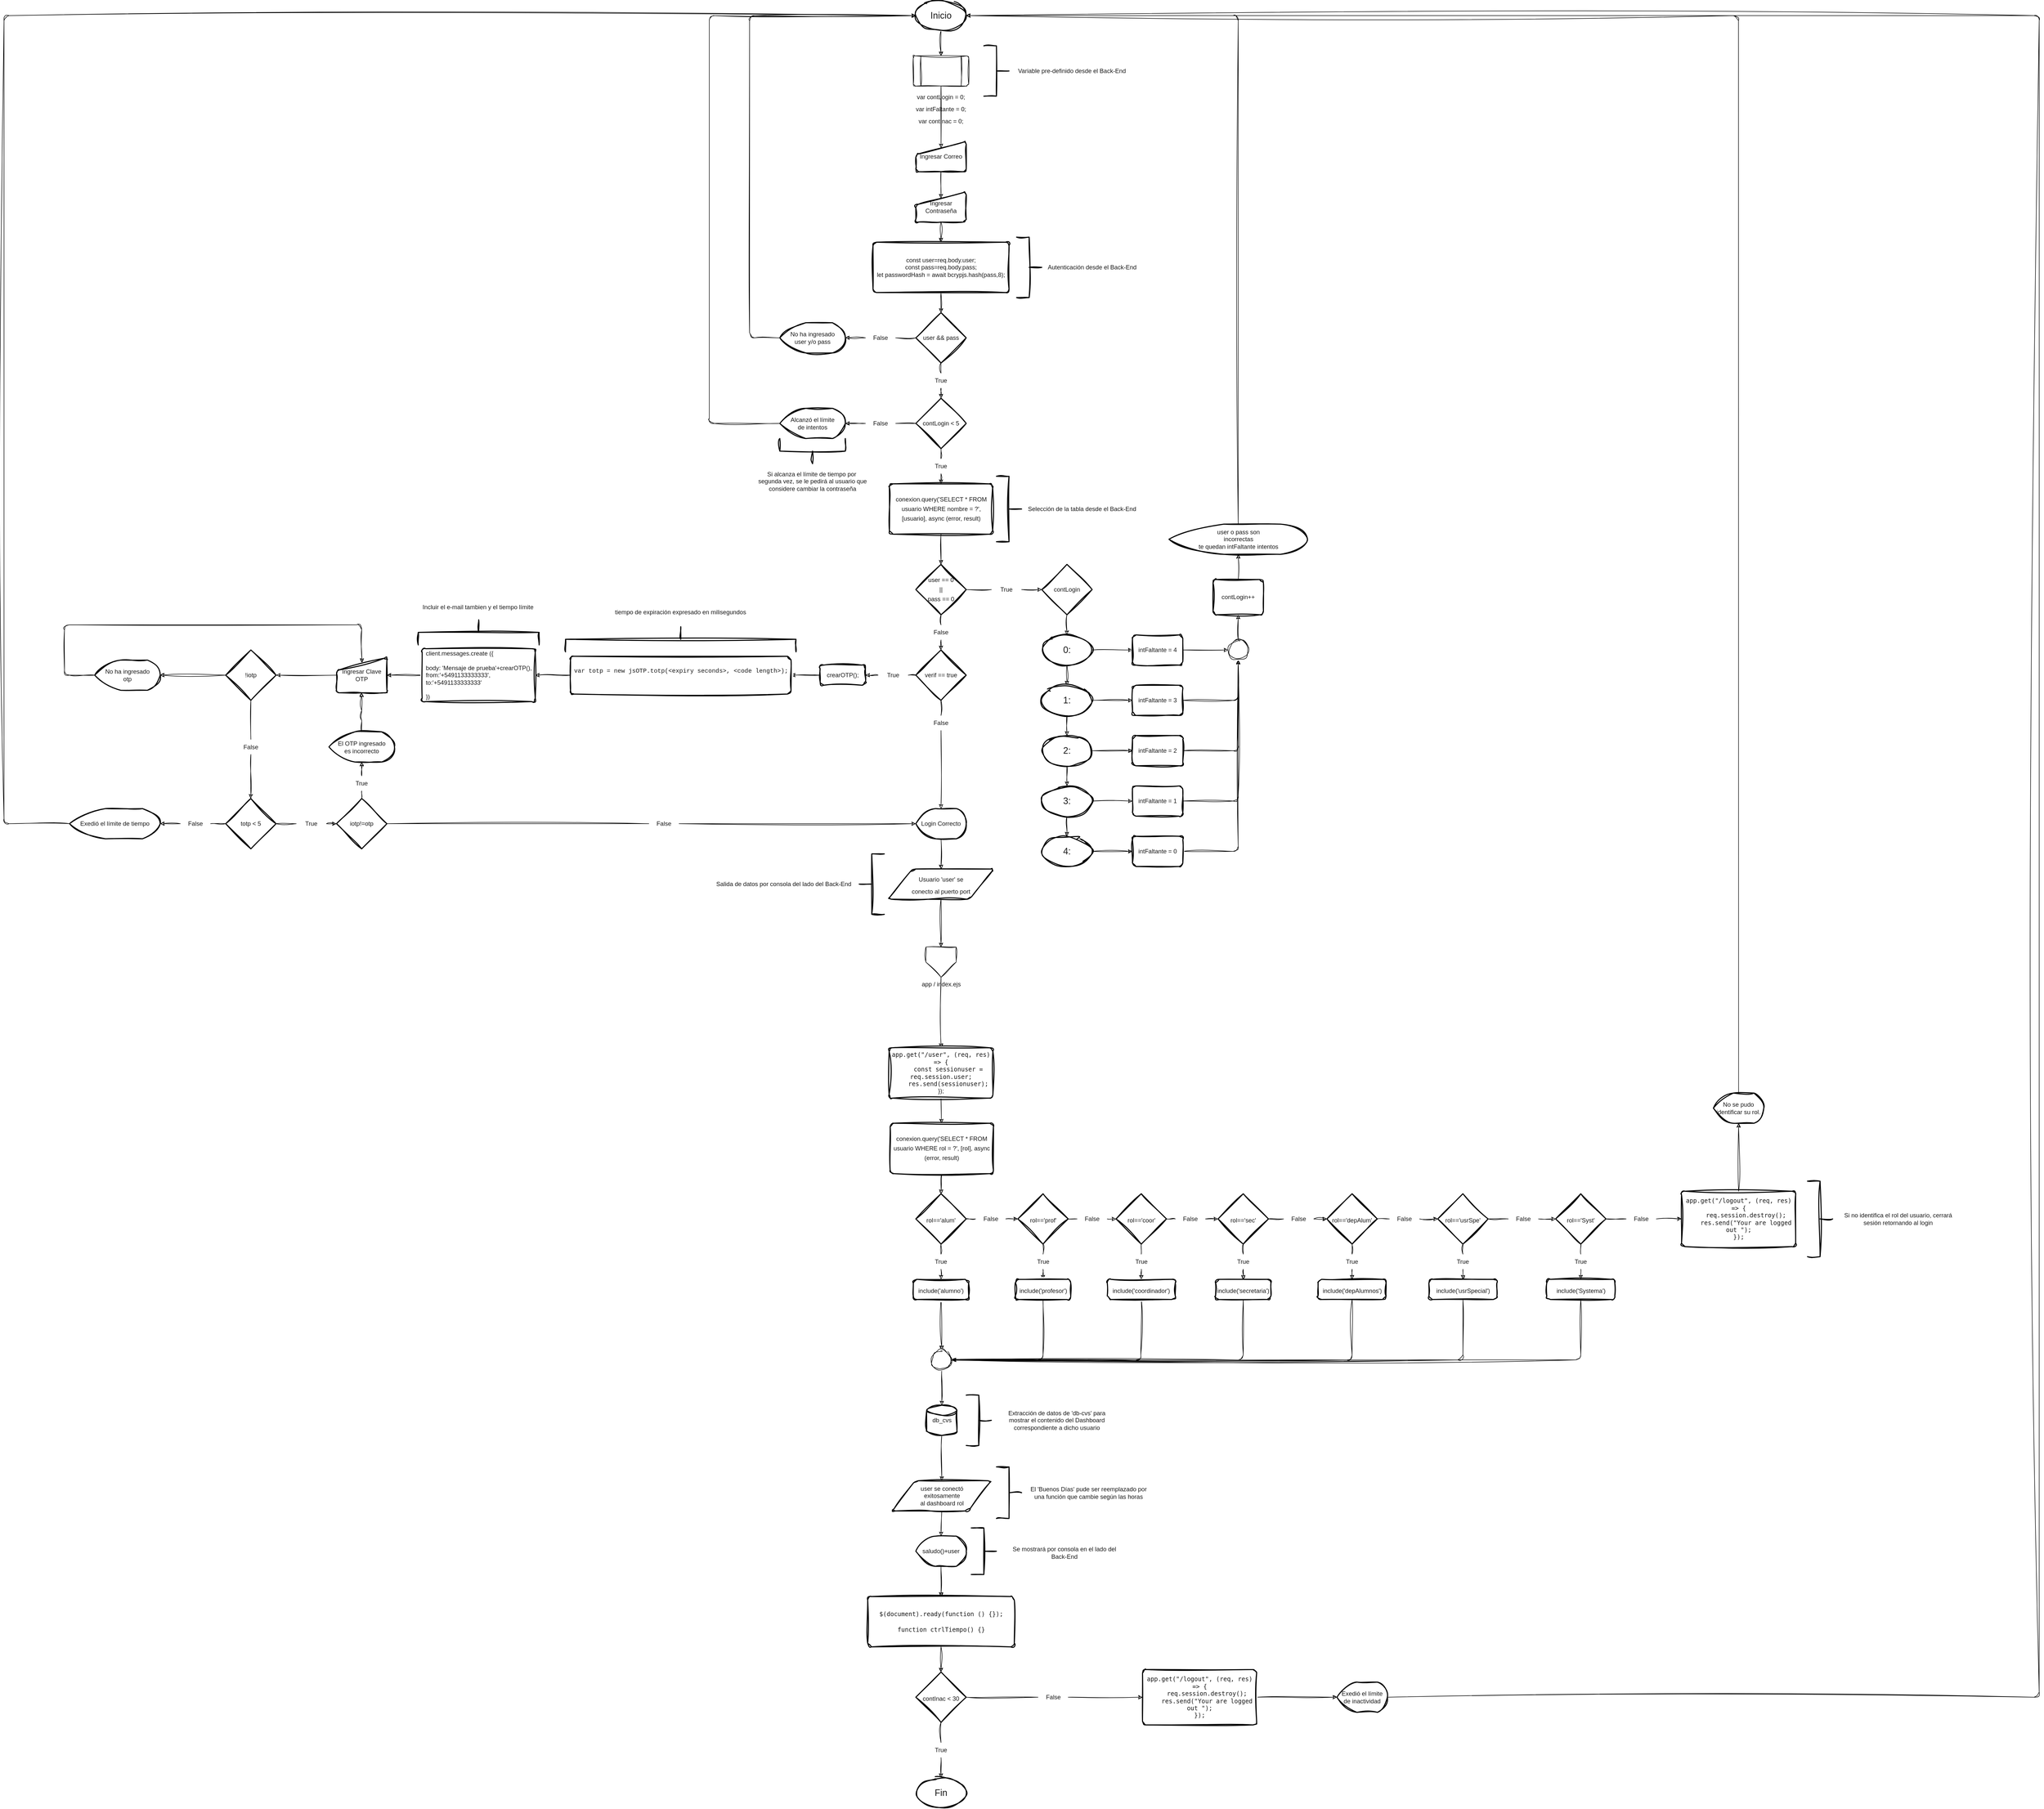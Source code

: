 <mxfile>
    <diagram id="GvpSd7HAZyPSaKiCS1uT" name="Sesión Completa">
        <mxGraphModel dx="5968" dy="2684" grid="1" gridSize="10" guides="1" tooltips="1" connect="1" arrows="1" fold="1" page="0" pageScale="1" pageWidth="827" pageHeight="1169" background="none" math="0" shadow="0">
            <root>
                <mxCell id="0"/>
                <mxCell id="1" parent="0"/>
                <mxCell id="LedNwjSUw15aTKv88eDy-1" style="edgeStyle=none;hachureGap=4;html=1;exitX=0.5;exitY=1;exitDx=0;exitDy=0;exitPerimeter=0;entryX=0.5;entryY=0;entryDx=0;entryDy=0;fontFamily=Helvetica;fontSize=12;fontStyle=1;labelBackgroundColor=none;fontColor=#191919;sketch=1;curveFitting=1;jiggle=2;" parent="1" source="LedNwjSUw15aTKv88eDy-2" target="LedNwjSUw15aTKv88eDy-35" edge="1">
                    <mxGeometry relative="1" as="geometry"/>
                </mxCell>
                <mxCell id="LedNwjSUw15aTKv88eDy-2" value="&lt;font style=&quot;font-size: 18px;&quot;&gt;Inicio&lt;/font&gt;" style="strokeWidth=2;html=1;shape=mxgraph.flowchart.start_1;whiteSpace=wrap;labelBackgroundColor=none;fontColor=#191919;sketch=1;curveFitting=1;jiggle=2;" parent="1" vertex="1">
                    <mxGeometry x="290" y="-140" width="100" height="60" as="geometry"/>
                </mxCell>
                <mxCell id="EzIX7GMqhatzXJHRx48A-2" style="edgeStyle=none;html=1;exitX=0.5;exitY=1;exitDx=0;exitDy=0;entryX=0.5;entryY=0.217;entryDx=0;entryDy=0;entryPerimeter=0;labelBackgroundColor=none;fontColor=#191919;sketch=1;curveFitting=1;jiggle=2;" parent="1" source="LedNwjSUw15aTKv88eDy-4" target="LedNwjSUw15aTKv88eDy-6" edge="1">
                    <mxGeometry relative="1" as="geometry"/>
                </mxCell>
                <mxCell id="LedNwjSUw15aTKv88eDy-4" value="Ingresar Correo" style="html=1;strokeWidth=2;shape=manualInput;whiteSpace=wrap;rounded=1;size=26;arcSize=11;labelBackgroundColor=none;fontColor=#191919;sketch=1;curveFitting=1;jiggle=2;" parent="1" vertex="1">
                    <mxGeometry x="290" y="140" width="100" height="60" as="geometry"/>
                </mxCell>
                <mxCell id="LedNwjSUw15aTKv88eDy-5" style="edgeStyle=none;html=1;exitX=0.5;exitY=1;exitDx=0;exitDy=0;fontStyle=1;labelBackgroundColor=none;fontColor=#191919;sketch=1;curveFitting=1;jiggle=2;" parent="1" source="LedNwjSUw15aTKv88eDy-6" target="LedNwjSUw15aTKv88eDy-11" edge="1">
                    <mxGeometry relative="1" as="geometry"/>
                </mxCell>
                <mxCell id="LedNwjSUw15aTKv88eDy-6" value="Ingresar Contraseña" style="html=1;strokeWidth=2;shape=manualInput;whiteSpace=wrap;rounded=1;size=26;arcSize=11;labelBackgroundColor=none;fontColor=#191919;sketch=1;curveFitting=1;jiggle=2;" parent="1" vertex="1">
                    <mxGeometry x="290" y="240" width="100" height="60" as="geometry"/>
                </mxCell>
                <mxCell id="LedNwjSUw15aTKv88eDy-7" style="edgeStyle=none;html=1;exitX=0;exitY=0.5;exitDx=0;exitDy=0;exitPerimeter=0;entryX=1;entryY=0.5;entryDx=0;entryDy=0;entryPerimeter=0;fontFamily=Helvetica;fontSize=12;fontColor=#191919;startArrow=none;fontStyle=1;labelBackgroundColor=none;sketch=1;curveFitting=1;jiggle=2;" parent="1" source="LedNwjSUw15aTKv88eDy-25" target="LedNwjSUw15aTKv88eDy-23" edge="1">
                    <mxGeometry relative="1" as="geometry"/>
                </mxCell>
                <mxCell id="LedNwjSUw15aTKv88eDy-8" style="edgeStyle=none;hachureGap=4;html=1;exitX=0.5;exitY=1;exitDx=0;exitDy=0;exitPerimeter=0;entryX=0.5;entryY=0;entryDx=0;entryDy=0;entryPerimeter=0;fontFamily=Architects Daughter;fontSource=https%3A%2F%2Ffonts.googleapis.com%2Fcss%3Ffamily%3DArchitects%2BDaughter;fontSize=16;startArrow=none;fontStyle=1;labelBackgroundColor=none;fontColor=#191919;sketch=1;curveFitting=1;jiggle=2;" parent="1" source="LedNwjSUw15aTKv88eDy-44" target="LedNwjSUw15aTKv88eDy-42" edge="1">
                    <mxGeometry relative="1" as="geometry"/>
                </mxCell>
                <mxCell id="LedNwjSUw15aTKv88eDy-9" value="user &amp;amp;&amp;amp; pass" style="strokeWidth=2;html=1;shape=mxgraph.flowchart.decision;whiteSpace=wrap;labelBackgroundColor=none;fontColor=#191919;sketch=1;curveFitting=1;jiggle=2;" parent="1" vertex="1">
                    <mxGeometry x="290" y="480" width="100" height="100" as="geometry"/>
                </mxCell>
                <mxCell id="LedNwjSUw15aTKv88eDy-10" style="edgeStyle=none;html=1;exitX=0.5;exitY=1;exitDx=0;exitDy=0;entryX=0.5;entryY=0;entryDx=0;entryDy=0;entryPerimeter=0;fontStyle=1;labelBackgroundColor=none;fontColor=#191919;sketch=1;curveFitting=1;jiggle=2;" parent="1" source="LedNwjSUw15aTKv88eDy-11" target="LedNwjSUw15aTKv88eDy-9" edge="1">
                    <mxGeometry relative="1" as="geometry"/>
                </mxCell>
                <mxCell id="LedNwjSUw15aTKv88eDy-11" value="const user=req.body.user;&lt;br&gt;const pass=req.body.pass;&lt;br&gt;let passwordHash = await bcrypjs.hash(pass,8);" style="rounded=1;whiteSpace=wrap;html=1;absoluteArcSize=1;arcSize=14;strokeWidth=2;align=center;labelBackgroundColor=none;fontColor=#191919;sketch=1;curveFitting=1;jiggle=2;" parent="1" vertex="1">
                    <mxGeometry x="205" y="340" width="270" height="100" as="geometry"/>
                </mxCell>
                <mxCell id="LedNwjSUw15aTKv88eDy-12" value="" style="strokeWidth=2;html=1;shape=mxgraph.flowchart.annotation_2;align=left;labelPosition=right;pointerEvents=1;rotation=-180;labelBackgroundColor=none;fontColor=#191919;sketch=1;curveFitting=1;jiggle=2;" parent="1" vertex="1">
                    <mxGeometry x="425" y="-50" width="50" height="100" as="geometry"/>
                </mxCell>
                <mxCell id="LedNwjSUw15aTKv88eDy-13" value="Variable pre-definido desde el Back-End" style="text;html=1;strokeColor=none;fillColor=none;align=center;verticalAlign=middle;whiteSpace=wrap;rounded=0;labelBackgroundColor=none;fontColor=#191919;sketch=1;curveFitting=1;jiggle=2;" parent="1" vertex="1">
                    <mxGeometry x="490" y="-15" width="220" height="30" as="geometry"/>
                </mxCell>
                <mxCell id="LedNwjSUw15aTKv88eDy-14" style="edgeStyle=none;html=1;exitX=0.5;exitY=1;exitDx=0;exitDy=0;entryX=0.5;entryY=0;entryDx=0;entryDy=0;entryPerimeter=0;fontFamily=Helvetica;fontSize=12;fontColor=#191919;fontStyle=1;labelBackgroundColor=none;sketch=1;curveFitting=1;jiggle=2;" parent="1" source="LedNwjSUw15aTKv88eDy-15" target="LedNwjSUw15aTKv88eDy-18" edge="1">
                    <mxGeometry relative="1" as="geometry"/>
                </mxCell>
                <mxCell id="LedNwjSUw15aTKv88eDy-15" value="&lt;div style=&quot;line-height: 19px;&quot;&gt;&lt;span style=&quot;&quot;&gt;&lt;font&gt;conexion.query('SELECT * FROM usuario WHERE nombre = ?', [usuario], async (error, result)&lt;/font&gt;&lt;/span&gt;&lt;/div&gt;" style="rounded=1;whiteSpace=wrap;html=1;absoluteArcSize=1;arcSize=14;strokeWidth=2;align=center;fillColor=default;labelBackgroundColor=none;fontColor=#191919;sketch=1;curveFitting=1;jiggle=2;" parent="1" vertex="1">
                    <mxGeometry x="237.5" y="820" width="205" height="100" as="geometry"/>
                </mxCell>
                <mxCell id="LedNwjSUw15aTKv88eDy-16" style="edgeStyle=none;hachureGap=4;html=1;exitX=1;exitY=0.5;exitDx=0;exitDy=0;exitPerimeter=0;entryX=0;entryY=0.5;entryDx=0;entryDy=0;fontFamily=Helvetica;fontSize=12;startArrow=none;entryPerimeter=0;fontStyle=1;labelBackgroundColor=none;fontColor=#191919;sketch=1;curveFitting=1;jiggle=2;" parent="1" source="LedNwjSUw15aTKv88eDy-52" target="LedNwjSUw15aTKv88eDy-54" edge="1">
                    <mxGeometry relative="1" as="geometry">
                        <mxPoint x="540" y="1030" as="targetPoint"/>
                    </mxGeometry>
                </mxCell>
                <mxCell id="LedNwjSUw15aTKv88eDy-17" style="edgeStyle=none;html=1;exitX=0.5;exitY=1;exitDx=0;exitDy=0;exitPerimeter=0;entryX=0.5;entryY=0;entryDx=0;entryDy=0;entryPerimeter=0;fontFamily=Helvetica;fontSize=12;fontColor=#191919;startArrow=none;fontStyle=1;labelBackgroundColor=none;sketch=1;curveFitting=1;jiggle=2;" parent="1" source="LedNwjSUw15aTKv88eDy-89" target="LedNwjSUw15aTKv88eDy-85" edge="1">
                    <mxGeometry relative="1" as="geometry"/>
                </mxCell>
                <mxCell id="LedNwjSUw15aTKv88eDy-18" value="&lt;div style=&quot;line-height: 19px;&quot;&gt;user == 0&lt;/div&gt;&lt;div style=&quot;line-height: 19px;&quot;&gt;||&lt;/div&gt;&lt;div style=&quot;line-height: 19px;&quot;&gt;pass == 0&lt;/div&gt;" style="strokeWidth=2;html=1;shape=mxgraph.flowchart.decision;whiteSpace=wrap;labelBackgroundColor=none;fontFamily=Helvetica;fontSize=12;fontColor=#191919;sketch=1;curveFitting=1;jiggle=2;" parent="1" vertex="1">
                    <mxGeometry x="290" y="980" width="100" height="100" as="geometry"/>
                </mxCell>
                <mxCell id="LedNwjSUw15aTKv88eDy-19" value="user o pass son&lt;br&gt;incorrectas&lt;br&gt;te quedan intFaltante intentos" style="strokeWidth=2;html=1;shape=mxgraph.flowchart.display;whiteSpace=wrap;labelBackgroundColor=none;fontFamily=Helvetica;fontSize=12;fontColor=#191919;sketch=1;curveFitting=1;jiggle=2;" parent="1" vertex="1">
                    <mxGeometry x="792.5" y="900" width="275" height="60" as="geometry"/>
                </mxCell>
                <mxCell id="LedNwjSUw15aTKv88eDy-20" style="edgeStyle=none;html=1;exitX=0.5;exitY=1;exitDx=0;exitDy=0;exitPerimeter=0;entryX=0.5;entryY=0;entryDx=0;entryDy=0;fontFamily=Helvetica;fontSize=12;fontStyle=1;labelBackgroundColor=none;fontColor=#191919;sketch=1;curveFitting=1;jiggle=2;" parent="1" source="LedNwjSUw15aTKv88eDy-21" target="LedNwjSUw15aTKv88eDy-31" edge="1">
                    <mxGeometry relative="1" as="geometry"/>
                </mxCell>
                <mxCell id="LedNwjSUw15aTKv88eDy-21" value="Login Correcto" style="strokeWidth=2;html=1;shape=mxgraph.flowchart.display;whiteSpace=wrap;labelBackgroundColor=none;fontFamily=Helvetica;fontSize=12;fontColor=#191919;sketch=1;curveFitting=1;jiggle=2;" parent="1" vertex="1">
                    <mxGeometry x="290" y="1465" width="100" height="60" as="geometry"/>
                </mxCell>
                <mxCell id="LedNwjSUw15aTKv88eDy-22" style="edgeStyle=none;html=1;exitX=0;exitY=0.5;exitDx=0;exitDy=0;exitPerimeter=0;entryX=0;entryY=0.5;entryDx=0;entryDy=0;entryPerimeter=0;fontFamily=Helvetica;fontSize=12;fontColor=#191919;fontStyle=1;labelBackgroundColor=none;sketch=1;curveFitting=1;jiggle=2;" parent="1" source="LedNwjSUw15aTKv88eDy-23" target="LedNwjSUw15aTKv88eDy-2" edge="1">
                    <mxGeometry relative="1" as="geometry">
                        <Array as="points">
                            <mxPoint x="-40" y="530"/>
                            <mxPoint x="-40" y="-110"/>
                        </Array>
                    </mxGeometry>
                </mxCell>
                <mxCell id="LedNwjSUw15aTKv88eDy-23" value="No ha ingresado&lt;br&gt;user y/o pass" style="strokeWidth=2;html=1;shape=mxgraph.flowchart.display;whiteSpace=wrap;labelBackgroundColor=none;fontFamily=Helvetica;fontSize=12;fontColor=#191919;sketch=1;curveFitting=1;jiggle=2;" parent="1" vertex="1">
                    <mxGeometry x="20" y="500" width="130" height="60" as="geometry"/>
                </mxCell>
                <mxCell id="LedNwjSUw15aTKv88eDy-24" value="" style="edgeStyle=none;html=1;exitX=0;exitY=0.5;exitDx=0;exitDy=0;exitPerimeter=0;entryX=1;entryY=0.5;entryDx=0;entryDy=0;entryPerimeter=0;fontFamily=Helvetica;fontSize=12;fontColor=#191919;endArrow=none;fontStyle=1;labelBackgroundColor=none;sketch=1;curveFitting=1;jiggle=2;" parent="1" source="LedNwjSUw15aTKv88eDy-9" target="LedNwjSUw15aTKv88eDy-25" edge="1">
                    <mxGeometry relative="1" as="geometry">
                        <mxPoint x="290.0" y="530" as="sourcePoint"/>
                        <mxPoint x="130.0" y="530" as="targetPoint"/>
                    </mxGeometry>
                </mxCell>
                <mxCell id="LedNwjSUw15aTKv88eDy-25" value="False" style="text;html=1;strokeColor=none;fillColor=none;align=center;verticalAlign=middle;whiteSpace=wrap;rounded=0;labelBackgroundColor=none;fontFamily=Helvetica;fontSize=12;fontColor=#191919;sketch=1;curveFitting=1;jiggle=2;" parent="1" vertex="1">
                    <mxGeometry x="190" y="515" width="60" height="30" as="geometry"/>
                </mxCell>
                <mxCell id="k278NYHIxa7tDxhs59UJ-102" style="edgeStyle=none;html=1;exitX=0.5;exitY=1;exitDx=0;exitDy=0;entryX=0.5;entryY=0;entryDx=0;entryDy=0;fontStyle=1;labelBackgroundColor=none;fontColor=#191919;sketch=1;curveFitting=1;jiggle=2;" parent="1" source="LedNwjSUw15aTKv88eDy-27" target="k278NYHIxa7tDxhs59UJ-59" edge="1">
                    <mxGeometry relative="1" as="geometry"/>
                </mxCell>
                <mxCell id="LedNwjSUw15aTKv88eDy-27" value="app / index.ejs" style="verticalLabelPosition=bottom;verticalAlign=top;html=1;shape=offPageConnector;rounded=0;size=0.5;labelBackgroundColor=none;fontFamily=Helvetica;fontSize=12;fontColor=#191919;sketch=1;curveFitting=1;jiggle=2;" parent="1" vertex="1">
                    <mxGeometry x="310" y="1740" width="60" height="60" as="geometry"/>
                </mxCell>
                <mxCell id="LedNwjSUw15aTKv88eDy-29" value="" style="strokeWidth=2;html=1;shape=mxgraph.flowchart.annotation_2;align=left;labelPosition=right;pointerEvents=1;rotation=-180;labelBackgroundColor=none;fontColor=#191919;sketch=1;curveFitting=1;jiggle=2;" parent="1" vertex="1">
                    <mxGeometry x="450" y="805" width="50" height="130" as="geometry"/>
                </mxCell>
                <mxCell id="LedNwjSUw15aTKv88eDy-30" style="edgeStyle=none;html=1;exitX=0.5;exitY=1;exitDx=0;exitDy=0;entryX=0.5;entryY=0;entryDx=0;entryDy=0;fontFamily=Helvetica;fontSize=12;fontStyle=1;labelBackgroundColor=none;fontColor=#191919;sketch=1;curveFitting=1;jiggle=2;" parent="1" source="LedNwjSUw15aTKv88eDy-31" target="LedNwjSUw15aTKv88eDy-27" edge="1">
                    <mxGeometry relative="1" as="geometry"/>
                </mxCell>
                <mxCell id="LedNwjSUw15aTKv88eDy-31" value="&lt;font style=&quot;font-size: 12px;&quot;&gt;&lt;font face=&quot;Helvetica&quot;&gt;Usuario 'user' se&lt;br&gt;conecto al puerto port&lt;/font&gt;&lt;br&gt;&lt;/font&gt;" style="shape=parallelogram;html=1;strokeWidth=2;perimeter=parallelogramPerimeter;whiteSpace=wrap;rounded=1;arcSize=12;size=0.23;hachureGap=4;fontFamily=Architects Daughter;fontSource=https%3A%2F%2Ffonts.googleapis.com%2Fcss%3Ffamily%3DArchitects%2BDaughter;fontSize=20;labelBackgroundColor=none;fontColor=#191919;sketch=1;curveFitting=1;jiggle=2;" parent="1" vertex="1">
                    <mxGeometry x="235" y="1585" width="210" height="60" as="geometry"/>
                </mxCell>
                <mxCell id="LedNwjSUw15aTKv88eDy-32" value="" style="strokeWidth=2;html=1;shape=mxgraph.flowchart.annotation_2;align=left;labelPosition=right;pointerEvents=1;rotation=0;labelBackgroundColor=none;fontColor=#191919;sketch=1;curveFitting=1;jiggle=2;" parent="1" vertex="1">
                    <mxGeometry x="177.5" y="1555" width="50" height="120" as="geometry"/>
                </mxCell>
                <mxCell id="LedNwjSUw15aTKv88eDy-33" value="Salida de datos por consola del lado del Back-End" style="text;html=1;strokeColor=none;fillColor=none;align=center;verticalAlign=middle;whiteSpace=wrap;rounded=0;labelBackgroundColor=none;fontColor=#191919;sketch=1;curveFitting=1;jiggle=2;" parent="1" vertex="1">
                    <mxGeometry x="-112.5" y="1600" width="280" height="30" as="geometry"/>
                </mxCell>
                <mxCell id="LedNwjSUw15aTKv88eDy-34" style="edgeStyle=none;hachureGap=4;html=1;exitX=0.5;exitY=1;exitDx=0;exitDy=0;entryX=0.5;entryY=0.217;entryDx=0;entryDy=0;entryPerimeter=0;fontFamily=Architects Daughter;fontSource=https%3A%2F%2Ffonts.googleapis.com%2Fcss%3Ffamily%3DArchitects%2BDaughter;fontSize=16;fontStyle=1;labelBackgroundColor=none;fontColor=#191919;sketch=1;curveFitting=1;jiggle=2;" parent="1" source="LedNwjSUw15aTKv88eDy-35" target="LedNwjSUw15aTKv88eDy-4" edge="1">
                    <mxGeometry relative="1" as="geometry"/>
                </mxCell>
                <mxCell id="LedNwjSUw15aTKv88eDy-35" value="&lt;font style=&quot;font-size: 12px;&quot;&gt;var contLogin = 0;&lt;br&gt;var intFaltante = 0;&lt;br&gt;var contInac = 0;&lt;br&gt;&lt;/font&gt;" style="verticalLabelPosition=bottom;verticalAlign=top;html=1;shape=process;whiteSpace=wrap;rounded=1;size=0.14;arcSize=6;hachureGap=4;fontFamily=Helvetica;fontSize=20;labelBackgroundColor=none;fontColor=#191919;sketch=1;curveFitting=1;jiggle=2;" parent="1" vertex="1">
                    <mxGeometry x="285" y="-30" width="110" height="60" as="geometry"/>
                </mxCell>
                <mxCell id="LedNwjSUw15aTKv88eDy-36" style="edgeStyle=none;hachureGap=4;html=1;entryX=1;entryY=0.5;entryDx=0;entryDy=0;entryPerimeter=0;fontFamily=Helvetica;fontSize=12;exitX=0.5;exitY=0;exitDx=0;exitDy=0;exitPerimeter=0;fontStyle=1;labelBackgroundColor=none;fontColor=#191919;sketch=1;curveFitting=1;jiggle=2;" parent="1" source="LedNwjSUw15aTKv88eDy-19" target="LedNwjSUw15aTKv88eDy-2" edge="1">
                    <mxGeometry relative="1" as="geometry">
                        <mxPoint x="895" y="830" as="sourcePoint"/>
                        <Array as="points">
                            <mxPoint x="930" y="-110"/>
                        </Array>
                    </mxGeometry>
                </mxCell>
                <mxCell id="LedNwjSUw15aTKv88eDy-37" value="" style="strokeWidth=2;html=1;shape=mxgraph.flowchart.annotation_2;align=left;labelPosition=right;pointerEvents=1;rotation=-180;labelBackgroundColor=none;fontColor=#191919;sketch=1;curveFitting=1;jiggle=2;" parent="1" vertex="1">
                    <mxGeometry x="490" y="330" width="50" height="120" as="geometry"/>
                </mxCell>
                <mxCell id="LedNwjSUw15aTKv88eDy-38" value="Autenticación desde el Back-End" style="text;html=1;strokeColor=none;fillColor=none;align=center;verticalAlign=middle;whiteSpace=wrap;rounded=0;labelBackgroundColor=none;fontColor=#191919;sketch=1;curveFitting=1;jiggle=2;" parent="1" vertex="1">
                    <mxGeometry x="550" y="375" width="180" height="30" as="geometry"/>
                </mxCell>
                <mxCell id="LedNwjSUw15aTKv88eDy-39" value="Selección de la tabla desde el Back-End" style="text;html=1;strokeColor=none;fillColor=none;align=center;verticalAlign=middle;whiteSpace=wrap;rounded=0;labelBackgroundColor=none;fontColor=#191919;sketch=1;curveFitting=1;jiggle=2;" parent="1" vertex="1">
                    <mxGeometry x="510" y="855" width="220" height="30" as="geometry"/>
                </mxCell>
                <mxCell id="LedNwjSUw15aTKv88eDy-40" style="edgeStyle=none;hachureGap=4;html=1;exitX=0.5;exitY=1;exitDx=0;exitDy=0;exitPerimeter=0;entryX=0.5;entryY=0;entryDx=0;entryDy=0;fontFamily=Helvetica;fontSize=12;startArrow=none;fontStyle=1;labelBackgroundColor=none;fontColor=#191919;sketch=1;curveFitting=1;jiggle=2;" parent="1" source="LedNwjSUw15aTKv88eDy-46" target="LedNwjSUw15aTKv88eDy-15" edge="1">
                    <mxGeometry relative="1" as="geometry"/>
                </mxCell>
                <mxCell id="LedNwjSUw15aTKv88eDy-41" style="edgeStyle=none;hachureGap=4;html=1;exitX=0;exitY=0.5;exitDx=0;exitDy=0;exitPerimeter=0;entryX=1;entryY=0.5;entryDx=0;entryDy=0;entryPerimeter=0;fontFamily=Helvetica;fontSize=12;startArrow=none;fontStyle=1;labelBackgroundColor=none;fontColor=#191919;sketch=1;curveFitting=1;jiggle=2;" parent="1" source="LedNwjSUw15aTKv88eDy-50" target="LedNwjSUw15aTKv88eDy-48" edge="1">
                    <mxGeometry relative="1" as="geometry"/>
                </mxCell>
                <mxCell id="LedNwjSUw15aTKv88eDy-42" value="contLogin &amp;lt; 5" style="strokeWidth=2;html=1;shape=mxgraph.flowchart.decision;whiteSpace=wrap;labelBackgroundColor=none;fontColor=#191919;sketch=1;curveFitting=1;jiggle=2;" parent="1" vertex="1">
                    <mxGeometry x="290" y="650" width="100" height="100" as="geometry"/>
                </mxCell>
                <mxCell id="LedNwjSUw15aTKv88eDy-43" value="" style="edgeStyle=none;hachureGap=4;html=1;exitX=0.5;exitY=1;exitDx=0;exitDy=0;exitPerimeter=0;entryX=0.5;entryY=0;entryDx=0;entryDy=0;entryPerimeter=0;fontFamily=Architects Daughter;fontSource=https%3A%2F%2Ffonts.googleapis.com%2Fcss%3Ffamily%3DArchitects%2BDaughter;fontSize=16;endArrow=none;fontStyle=1;labelBackgroundColor=none;fontColor=#191919;sketch=1;curveFitting=1;jiggle=2;" parent="1" source="LedNwjSUw15aTKv88eDy-9" target="LedNwjSUw15aTKv88eDy-44" edge="1">
                    <mxGeometry relative="1" as="geometry">
                        <mxPoint x="340" y="580" as="sourcePoint"/>
                        <mxPoint x="340" y="650" as="targetPoint"/>
                    </mxGeometry>
                </mxCell>
                <mxCell id="LedNwjSUw15aTKv88eDy-44" value="True" style="text;html=1;strokeColor=none;fillColor=none;align=center;verticalAlign=middle;whiteSpace=wrap;rounded=0;hachureGap=4;fontFamily=Helvetica;fontSize=12;labelBackgroundColor=none;fontColor=#191919;sketch=1;curveFitting=1;jiggle=2;" parent="1" vertex="1">
                    <mxGeometry x="310" y="600" width="60" height="30" as="geometry"/>
                </mxCell>
                <mxCell id="LedNwjSUw15aTKv88eDy-45" value="" style="edgeStyle=none;hachureGap=4;html=1;exitX=0.5;exitY=1;exitDx=0;exitDy=0;exitPerimeter=0;entryX=0.5;entryY=0;entryDx=0;entryDy=0;fontFamily=Helvetica;fontSize=12;endArrow=none;fontStyle=1;labelBackgroundColor=none;fontColor=#191919;sketch=1;curveFitting=1;jiggle=2;" parent="1" source="LedNwjSUw15aTKv88eDy-42" target="LedNwjSUw15aTKv88eDy-46" edge="1">
                    <mxGeometry relative="1" as="geometry">
                        <mxPoint x="340" y="750" as="sourcePoint"/>
                        <mxPoint x="340" y="820" as="targetPoint"/>
                    </mxGeometry>
                </mxCell>
                <mxCell id="LedNwjSUw15aTKv88eDy-46" value="True" style="text;html=1;strokeColor=none;fillColor=none;align=center;verticalAlign=middle;whiteSpace=wrap;rounded=0;hachureGap=4;fontFamily=Helvetica;fontSize=12;labelBackgroundColor=none;fontColor=#191919;sketch=1;curveFitting=1;jiggle=2;" parent="1" vertex="1">
                    <mxGeometry x="310" y="770" width="60" height="30" as="geometry"/>
                </mxCell>
                <mxCell id="LedNwjSUw15aTKv88eDy-47" style="edgeStyle=none;hachureGap=4;html=1;exitX=0;exitY=0.5;exitDx=0;exitDy=0;exitPerimeter=0;fontFamily=Helvetica;fontSize=12;entryX=0;entryY=0.5;entryDx=0;entryDy=0;entryPerimeter=0;fontStyle=1;labelBackgroundColor=none;fontColor=#191919;sketch=1;curveFitting=1;jiggle=2;" parent="1" source="LedNwjSUw15aTKv88eDy-48" target="LedNwjSUw15aTKv88eDy-2" edge="1">
                    <mxGeometry relative="1" as="geometry">
                        <mxPoint x="290" y="-60" as="targetPoint"/>
                        <Array as="points">
                            <mxPoint x="-120" y="700"/>
                            <mxPoint x="-120" y="-110"/>
                        </Array>
                    </mxGeometry>
                </mxCell>
                <mxCell id="LedNwjSUw15aTKv88eDy-48" value="Alcanzó el límite&lt;br&gt;de intentos" style="strokeWidth=2;html=1;shape=mxgraph.flowchart.display;whiteSpace=wrap;labelBackgroundColor=none;fontFamily=Helvetica;fontSize=12;fontColor=#191919;sketch=1;curveFitting=1;jiggle=2;" parent="1" vertex="1">
                    <mxGeometry x="20" y="670" width="130" height="60" as="geometry"/>
                </mxCell>
                <mxCell id="LedNwjSUw15aTKv88eDy-49" value="" style="edgeStyle=none;hachureGap=4;html=1;exitX=0;exitY=0.5;exitDx=0;exitDy=0;exitPerimeter=0;entryX=1;entryY=0.5;entryDx=0;entryDy=0;entryPerimeter=0;fontFamily=Helvetica;fontSize=12;endArrow=none;fontStyle=1;labelBackgroundColor=none;fontColor=#191919;sketch=1;curveFitting=1;jiggle=2;" parent="1" source="LedNwjSUw15aTKv88eDy-42" target="LedNwjSUw15aTKv88eDy-50" edge="1">
                    <mxGeometry relative="1" as="geometry">
                        <mxPoint x="290" y="700" as="sourcePoint"/>
                        <mxPoint x="150" y="700" as="targetPoint"/>
                    </mxGeometry>
                </mxCell>
                <mxCell id="LedNwjSUw15aTKv88eDy-50" value="False" style="text;html=1;strokeColor=none;fillColor=none;align=center;verticalAlign=middle;whiteSpace=wrap;rounded=0;labelBackgroundColor=none;fontFamily=Helvetica;fontSize=12;fontColor=#191919;sketch=1;curveFitting=1;jiggle=2;" parent="1" vertex="1">
                    <mxGeometry x="190" y="685" width="60" height="30" as="geometry"/>
                </mxCell>
                <mxCell id="LedNwjSUw15aTKv88eDy-51" value="" style="edgeStyle=none;hachureGap=4;html=1;exitX=1;exitY=0.5;exitDx=0;exitDy=0;exitPerimeter=0;entryX=0;entryY=0.5;entryDx=0;entryDy=0;fontFamily=Helvetica;fontSize=12;endArrow=none;fontStyle=1;labelBackgroundColor=none;fontColor=#191919;sketch=1;curveFitting=1;jiggle=2;" parent="1" source="LedNwjSUw15aTKv88eDy-18" target="LedNwjSUw15aTKv88eDy-52" edge="1">
                    <mxGeometry relative="1" as="geometry">
                        <mxPoint x="390" y="1030" as="sourcePoint"/>
                        <mxPoint x="540" y="1030" as="targetPoint"/>
                    </mxGeometry>
                </mxCell>
                <mxCell id="LedNwjSUw15aTKv88eDy-52" value="True" style="text;html=1;strokeColor=none;fillColor=none;align=center;verticalAlign=middle;whiteSpace=wrap;rounded=0;hachureGap=4;fontFamily=Helvetica;fontSize=12;labelBackgroundColor=none;fontColor=#191919;sketch=1;curveFitting=1;jiggle=2;" parent="1" vertex="1">
                    <mxGeometry x="440" y="1015" width="60" height="30" as="geometry"/>
                </mxCell>
                <mxCell id="LedNwjSUw15aTKv88eDy-53" style="edgeStyle=none;hachureGap=4;html=1;exitX=0.5;exitY=1;exitDx=0;exitDy=0;exitPerimeter=0;entryX=0.5;entryY=0;entryDx=0;entryDy=0;entryPerimeter=0;fontFamily=Architects Daughter;fontSource=https%3A%2F%2Ffonts.googleapis.com%2Fcss%3Ffamily%3DArchitects%2BDaughter;fontSize=16;fontStyle=1;labelBackgroundColor=none;fontColor=#191919;sketch=1;curveFitting=1;jiggle=2;" parent="1" source="LedNwjSUw15aTKv88eDy-54" target="LedNwjSUw15aTKv88eDy-57" edge="1">
                    <mxGeometry relative="1" as="geometry"/>
                </mxCell>
                <mxCell id="LedNwjSUw15aTKv88eDy-54" value="&lt;div style=&quot;line-height: 19px;&quot;&gt;contLogin&lt;/div&gt;" style="strokeWidth=2;html=1;shape=mxgraph.flowchart.decision;whiteSpace=wrap;labelBackgroundColor=none;fontFamily=Helvetica;fontSize=12;fontColor=#191919;sketch=1;curveFitting=1;jiggle=2;" parent="1" vertex="1">
                    <mxGeometry x="540" y="980" width="100" height="100" as="geometry"/>
                </mxCell>
                <mxCell id="LedNwjSUw15aTKv88eDy-55" style="edgeStyle=none;html=1;exitX=0.5;exitY=1;exitDx=0;exitDy=0;exitPerimeter=0;entryX=0.5;entryY=0;entryDx=0;entryDy=0;entryPerimeter=0;fontStyle=1;labelBackgroundColor=none;fontColor=#191919;sketch=1;curveFitting=1;jiggle=2;" parent="1" source="LedNwjSUw15aTKv88eDy-57" target="LedNwjSUw15aTKv88eDy-60" edge="1">
                    <mxGeometry relative="1" as="geometry"/>
                </mxCell>
                <mxCell id="LedNwjSUw15aTKv88eDy-56" style="edgeStyle=none;html=1;exitX=1;exitY=0.5;exitDx=0;exitDy=0;exitPerimeter=0;entryX=0;entryY=0.5;entryDx=0;entryDy=0;fontStyle=1;labelBackgroundColor=none;fontColor=#191919;sketch=1;curveFitting=1;jiggle=2;" parent="1" source="LedNwjSUw15aTKv88eDy-57" target="LedNwjSUw15aTKv88eDy-70" edge="1">
                    <mxGeometry relative="1" as="geometry"/>
                </mxCell>
                <mxCell id="LedNwjSUw15aTKv88eDy-57" value="&lt;font style=&quot;font-size: 18px;&quot;&gt;0:&lt;/font&gt;" style="strokeWidth=2;html=1;shape=mxgraph.flowchart.start_1;whiteSpace=wrap;labelBackgroundColor=none;fontColor=#191919;sketch=1;curveFitting=1;jiggle=2;" parent="1" vertex="1">
                    <mxGeometry x="540" y="1120" width="100" height="60" as="geometry"/>
                </mxCell>
                <mxCell id="LedNwjSUw15aTKv88eDy-58" style="edgeStyle=none;html=1;exitX=0.5;exitY=1;exitDx=0;exitDy=0;exitPerimeter=0;entryX=0.5;entryY=0;entryDx=0;entryDy=0;entryPerimeter=0;fontStyle=1;labelBackgroundColor=none;fontColor=#191919;sketch=1;curveFitting=1;jiggle=2;" parent="1" source="LedNwjSUw15aTKv88eDy-60" target="LedNwjSUw15aTKv88eDy-63" edge="1">
                    <mxGeometry relative="1" as="geometry"/>
                </mxCell>
                <mxCell id="LedNwjSUw15aTKv88eDy-59" style="edgeStyle=none;html=1;exitX=1;exitY=0.5;exitDx=0;exitDy=0;exitPerimeter=0;entryX=0;entryY=0.5;entryDx=0;entryDy=0;fontStyle=1;labelBackgroundColor=none;fontColor=#191919;sketch=1;curveFitting=1;jiggle=2;" parent="1" source="LedNwjSUw15aTKv88eDy-60" target="LedNwjSUw15aTKv88eDy-72" edge="1">
                    <mxGeometry relative="1" as="geometry"/>
                </mxCell>
                <mxCell id="LedNwjSUw15aTKv88eDy-60" value="&lt;font style=&quot;font-size: 18px;&quot;&gt;1:&lt;/font&gt;" style="strokeWidth=2;html=1;shape=mxgraph.flowchart.start_1;whiteSpace=wrap;labelBackgroundColor=none;fontColor=#191919;sketch=1;curveFitting=1;jiggle=2;" parent="1" vertex="1">
                    <mxGeometry x="540" y="1220" width="100" height="60" as="geometry"/>
                </mxCell>
                <mxCell id="LedNwjSUw15aTKv88eDy-61" style="edgeStyle=none;html=1;exitX=0.5;exitY=1;exitDx=0;exitDy=0;exitPerimeter=0;entryX=0.5;entryY=0;entryDx=0;entryDy=0;entryPerimeter=0;fontStyle=1;labelBackgroundColor=none;fontColor=#191919;sketch=1;curveFitting=1;jiggle=2;" parent="1" source="LedNwjSUw15aTKv88eDy-63" target="LedNwjSUw15aTKv88eDy-66" edge="1">
                    <mxGeometry relative="1" as="geometry"/>
                </mxCell>
                <mxCell id="LedNwjSUw15aTKv88eDy-62" style="edgeStyle=none;html=1;exitX=1;exitY=0.5;exitDx=0;exitDy=0;exitPerimeter=0;entryX=0;entryY=0.5;entryDx=0;entryDy=0;fontStyle=1;labelBackgroundColor=none;fontColor=#191919;sketch=1;curveFitting=1;jiggle=2;" parent="1" source="LedNwjSUw15aTKv88eDy-63" target="LedNwjSUw15aTKv88eDy-74" edge="1">
                    <mxGeometry relative="1" as="geometry"/>
                </mxCell>
                <mxCell id="LedNwjSUw15aTKv88eDy-63" value="&lt;font style=&quot;font-size: 18px;&quot;&gt;2:&lt;/font&gt;" style="strokeWidth=2;html=1;shape=mxgraph.flowchart.start_1;whiteSpace=wrap;labelBackgroundColor=none;fontColor=#191919;sketch=1;curveFitting=1;jiggle=2;" parent="1" vertex="1">
                    <mxGeometry x="540" y="1320" width="100" height="60" as="geometry"/>
                </mxCell>
                <mxCell id="LedNwjSUw15aTKv88eDy-64" style="edgeStyle=none;html=1;exitX=0.5;exitY=1;exitDx=0;exitDy=0;exitPerimeter=0;entryX=0.5;entryY=0;entryDx=0;entryDy=0;entryPerimeter=0;fontStyle=1;labelBackgroundColor=none;fontColor=#191919;sketch=1;curveFitting=1;jiggle=2;" parent="1" source="LedNwjSUw15aTKv88eDy-66" target="LedNwjSUw15aTKv88eDy-68" edge="1">
                    <mxGeometry relative="1" as="geometry"/>
                </mxCell>
                <mxCell id="LedNwjSUw15aTKv88eDy-65" style="edgeStyle=none;html=1;exitX=1;exitY=0.5;exitDx=0;exitDy=0;exitPerimeter=0;entryX=0;entryY=0.5;entryDx=0;entryDy=0;fontStyle=1;labelBackgroundColor=none;fontColor=#191919;sketch=1;curveFitting=1;jiggle=2;" parent="1" source="LedNwjSUw15aTKv88eDy-66" target="LedNwjSUw15aTKv88eDy-76" edge="1">
                    <mxGeometry relative="1" as="geometry"/>
                </mxCell>
                <mxCell id="LedNwjSUw15aTKv88eDy-66" value="&lt;font style=&quot;font-size: 18px;&quot;&gt;3:&lt;/font&gt;" style="strokeWidth=2;html=1;shape=mxgraph.flowchart.start_1;whiteSpace=wrap;labelBackgroundColor=none;fontColor=#191919;sketch=1;curveFitting=1;jiggle=2;" parent="1" vertex="1">
                    <mxGeometry x="540" y="1420" width="100" height="60" as="geometry"/>
                </mxCell>
                <mxCell id="LedNwjSUw15aTKv88eDy-67" style="edgeStyle=none;html=1;exitX=1;exitY=0.5;exitDx=0;exitDy=0;exitPerimeter=0;entryX=0;entryY=0.5;entryDx=0;entryDy=0;fontStyle=1;labelBackgroundColor=none;fontColor=#191919;sketch=1;curveFitting=1;jiggle=2;" parent="1" source="LedNwjSUw15aTKv88eDy-68" target="LedNwjSUw15aTKv88eDy-78" edge="1">
                    <mxGeometry relative="1" as="geometry"/>
                </mxCell>
                <mxCell id="LedNwjSUw15aTKv88eDy-68" value="&lt;font style=&quot;font-size: 18px;&quot;&gt;4:&lt;/font&gt;" style="strokeWidth=2;html=1;shape=mxgraph.flowchart.start_1;whiteSpace=wrap;labelBackgroundColor=none;fontColor=#191919;sketch=1;curveFitting=1;jiggle=2;" parent="1" vertex="1">
                    <mxGeometry x="540" y="1520" width="100" height="60" as="geometry"/>
                </mxCell>
                <mxCell id="LedNwjSUw15aTKv88eDy-69" style="edgeStyle=none;html=1;exitX=1;exitY=0.5;exitDx=0;exitDy=0;entryX=0;entryY=0.5;entryDx=0;entryDy=0;entryPerimeter=0;fontStyle=1;labelBackgroundColor=none;fontColor=#191919;sketch=1;curveFitting=1;jiggle=2;" parent="1" source="LedNwjSUw15aTKv88eDy-70" target="LedNwjSUw15aTKv88eDy-82" edge="1">
                    <mxGeometry relative="1" as="geometry"/>
                </mxCell>
                <mxCell id="LedNwjSUw15aTKv88eDy-70" value="intFaltante = 4" style="rounded=1;whiteSpace=wrap;html=1;absoluteArcSize=1;arcSize=14;strokeWidth=2;hachureGap=4;fontFamily=Helvetica;fontSize=12;labelBackgroundColor=none;fontColor=#191919;sketch=1;curveFitting=1;jiggle=2;" parent="1" vertex="1">
                    <mxGeometry x="720" y="1120" width="100" height="60" as="geometry"/>
                </mxCell>
                <mxCell id="LedNwjSUw15aTKv88eDy-71" style="edgeStyle=none;html=1;exitX=1;exitY=0.5;exitDx=0;exitDy=0;entryX=0.5;entryY=1;entryDx=0;entryDy=0;entryPerimeter=0;fontStyle=1;labelBackgroundColor=none;fontColor=#191919;sketch=1;curveFitting=1;jiggle=2;" parent="1" source="LedNwjSUw15aTKv88eDy-72" target="LedNwjSUw15aTKv88eDy-82" edge="1">
                    <mxGeometry relative="1" as="geometry">
                        <mxPoint x="930" y="1185" as="targetPoint"/>
                        <Array as="points">
                            <mxPoint x="930" y="1250"/>
                        </Array>
                    </mxGeometry>
                </mxCell>
                <mxCell id="LedNwjSUw15aTKv88eDy-72" value="intFaltante = 3" style="rounded=1;whiteSpace=wrap;html=1;absoluteArcSize=1;arcSize=14;strokeWidth=2;hachureGap=4;fontFamily=Helvetica;fontSize=12;labelBackgroundColor=none;fontColor=#191919;sketch=1;curveFitting=1;jiggle=2;" parent="1" vertex="1">
                    <mxGeometry x="720" y="1220" width="100" height="60" as="geometry"/>
                </mxCell>
                <mxCell id="LedNwjSUw15aTKv88eDy-73" style="edgeStyle=none;html=1;exitX=1;exitY=0.5;exitDx=0;exitDy=0;entryX=0.5;entryY=1;entryDx=0;entryDy=0;entryPerimeter=0;fontStyle=1;labelBackgroundColor=none;fontColor=#191919;sketch=1;curveFitting=1;jiggle=2;" parent="1" source="LedNwjSUw15aTKv88eDy-74" target="LedNwjSUw15aTKv88eDy-82" edge="1">
                    <mxGeometry relative="1" as="geometry">
                        <mxPoint x="960" y="1200" as="targetPoint"/>
                        <Array as="points">
                            <mxPoint x="930" y="1350"/>
                        </Array>
                    </mxGeometry>
                </mxCell>
                <mxCell id="LedNwjSUw15aTKv88eDy-74" value="intFaltante = 2" style="rounded=1;whiteSpace=wrap;html=1;absoluteArcSize=1;arcSize=14;strokeWidth=2;hachureGap=4;fontFamily=Helvetica;fontSize=12;labelBackgroundColor=none;fontColor=#191919;sketch=1;curveFitting=1;jiggle=2;" parent="1" vertex="1">
                    <mxGeometry x="720" y="1320" width="100" height="60" as="geometry"/>
                </mxCell>
                <mxCell id="LedNwjSUw15aTKv88eDy-75" style="edgeStyle=none;html=1;exitX=1;exitY=0.5;exitDx=0;exitDy=0;entryX=0.5;entryY=1;entryDx=0;entryDy=0;entryPerimeter=0;fontStyle=1;labelBackgroundColor=none;fontColor=#191919;sketch=1;curveFitting=1;jiggle=2;" parent="1" source="LedNwjSUw15aTKv88eDy-76" target="LedNwjSUw15aTKv88eDy-82" edge="1">
                    <mxGeometry relative="1" as="geometry">
                        <mxPoint x="980" y="1210" as="targetPoint"/>
                        <Array as="points">
                            <mxPoint x="930" y="1450"/>
                        </Array>
                    </mxGeometry>
                </mxCell>
                <mxCell id="LedNwjSUw15aTKv88eDy-76" value="intFaltante = 1" style="rounded=1;whiteSpace=wrap;html=1;absoluteArcSize=1;arcSize=14;strokeWidth=2;hachureGap=4;fontFamily=Helvetica;fontSize=12;labelBackgroundColor=none;fontColor=#191919;sketch=1;curveFitting=1;jiggle=2;" parent="1" vertex="1">
                    <mxGeometry x="720" y="1420" width="100" height="60" as="geometry"/>
                </mxCell>
                <mxCell id="LedNwjSUw15aTKv88eDy-77" style="edgeStyle=none;html=1;exitX=1;exitY=0.5;exitDx=0;exitDy=0;entryX=0.5;entryY=1;entryDx=0;entryDy=0;entryPerimeter=0;fontStyle=1;labelBackgroundColor=none;fontColor=#191919;sketch=1;curveFitting=1;jiggle=2;" parent="1" source="LedNwjSUw15aTKv88eDy-78" target="LedNwjSUw15aTKv88eDy-82" edge="1">
                    <mxGeometry relative="1" as="geometry">
                        <mxPoint x="980" y="1200" as="targetPoint"/>
                        <Array as="points">
                            <mxPoint x="930" y="1550"/>
                        </Array>
                    </mxGeometry>
                </mxCell>
                <mxCell id="LedNwjSUw15aTKv88eDy-78" value="intFaltante = 0" style="rounded=1;whiteSpace=wrap;html=1;absoluteArcSize=1;arcSize=14;strokeWidth=2;hachureGap=4;fontFamily=Helvetica;fontSize=12;labelBackgroundColor=none;fontColor=#191919;sketch=1;curveFitting=1;jiggle=2;" parent="1" vertex="1">
                    <mxGeometry x="720" y="1520" width="100" height="60" as="geometry"/>
                </mxCell>
                <mxCell id="LedNwjSUw15aTKv88eDy-79" style="edgeStyle=none;html=1;exitX=0.5;exitY=0;exitDx=0;exitDy=0;entryX=0.5;entryY=1;entryDx=0;entryDy=0;entryPerimeter=0;fontStyle=1;labelBackgroundColor=none;fontColor=#191919;sketch=1;curveFitting=1;jiggle=2;" parent="1" source="LedNwjSUw15aTKv88eDy-80" target="LedNwjSUw15aTKv88eDy-19" edge="1">
                    <mxGeometry relative="1" as="geometry"/>
                </mxCell>
                <mxCell id="LedNwjSUw15aTKv88eDy-80" value="contLogin++" style="rounded=1;whiteSpace=wrap;html=1;absoluteArcSize=1;arcSize=14;strokeWidth=2;hachureGap=4;fontFamily=Helvetica;fontSize=12;labelBackgroundColor=none;fontColor=#191919;sketch=1;curveFitting=1;jiggle=2;" parent="1" vertex="1">
                    <mxGeometry x="880" y="1010" width="100" height="70" as="geometry"/>
                </mxCell>
                <mxCell id="LedNwjSUw15aTKv88eDy-81" style="edgeStyle=none;html=1;exitX=0.5;exitY=0;exitDx=0;exitDy=0;exitPerimeter=0;entryX=0.5;entryY=1;entryDx=0;entryDy=0;fontStyle=1;labelBackgroundColor=none;fontColor=#191919;sketch=1;curveFitting=1;jiggle=2;" parent="1" source="LedNwjSUw15aTKv88eDy-82" target="LedNwjSUw15aTKv88eDy-80" edge="1">
                    <mxGeometry relative="1" as="geometry"/>
                </mxCell>
                <mxCell id="LedNwjSUw15aTKv88eDy-82" value="" style="verticalLabelPosition=bottom;verticalAlign=top;html=1;shape=mxgraph.flowchart.on-page_reference;labelBackgroundColor=none;fontColor=#191919;sketch=1;curveFitting=1;jiggle=2;" parent="1" vertex="1">
                    <mxGeometry x="910" y="1130" width="40" height="40" as="geometry"/>
                </mxCell>
                <mxCell id="LedNwjSUw15aTKv88eDy-83" style="edgeStyle=none;html=1;exitX=0;exitY=0.5;exitDx=0;exitDy=0;exitPerimeter=0;entryX=1;entryY=0.5;entryDx=0;entryDy=0;fontFamily=Helvetica;fontSize=12;fontColor=#191919;startArrow=none;fontStyle=1;labelBackgroundColor=none;sketch=1;curveFitting=1;jiggle=2;" parent="1" source="LedNwjSUw15aTKv88eDy-94" target="LedNwjSUw15aTKv88eDy-87" edge="1">
                    <mxGeometry relative="1" as="geometry"/>
                </mxCell>
                <mxCell id="LedNwjSUw15aTKv88eDy-84" style="edgeStyle=none;html=1;exitX=0.5;exitY=1;exitDx=0;exitDy=0;exitPerimeter=0;entryX=0.5;entryY=0;entryDx=0;entryDy=0;entryPerimeter=0;fontFamily=Helvetica;fontSize=12;fontColor=#191919;startArrow=none;fontStyle=1;labelBackgroundColor=none;sketch=1;curveFitting=1;jiggle=2;" parent="1" source="LedNwjSUw15aTKv88eDy-108" target="LedNwjSUw15aTKv88eDy-21" edge="1">
                    <mxGeometry relative="1" as="geometry"/>
                </mxCell>
                <mxCell id="LedNwjSUw15aTKv88eDy-85" value="&lt;div style=&quot;line-height: 19px;&quot;&gt;verif == true&lt;/div&gt;" style="strokeWidth=2;html=1;shape=mxgraph.flowchart.decision;whiteSpace=wrap;labelBackgroundColor=none;fontFamily=Helvetica;fontSize=12;fontColor=#191919;sketch=1;curveFitting=1;jiggle=2;" parent="1" vertex="1">
                    <mxGeometry x="290" y="1150" width="100" height="100" as="geometry"/>
                </mxCell>
                <mxCell id="LedNwjSUw15aTKv88eDy-86" style="edgeStyle=none;html=1;exitX=0;exitY=0.5;exitDx=0;exitDy=0;entryX=1;entryY=0.5;entryDx=0;entryDy=0;fontFamily=Helvetica;fontSize=12;fontColor=#191919;fontStyle=1;labelBackgroundColor=none;sketch=1;curveFitting=1;jiggle=2;" parent="1" source="LedNwjSUw15aTKv88eDy-87" target="LedNwjSUw15aTKv88eDy-109" edge="1">
                    <mxGeometry relative="1" as="geometry">
                        <mxPoint x="44.5" y="1200" as="targetPoint"/>
                    </mxGeometry>
                </mxCell>
                <mxCell id="LedNwjSUw15aTKv88eDy-87" value="&lt;font style=&quot;font-size: 12px;&quot;&gt;&lt;span style=&quot;font-family: &amp;quot;Source Code Pro&amp;quot;, source_code_proregular, Arial, sans-serif; height: inherit; line-height: inherit; text-align: left;&quot; class=&quot;crayon-e&quot;&gt;crearOTP&lt;/span&gt;&lt;span style=&quot;font-family: &amp;quot;Source Code Pro&amp;quot;, source_code_proregular, Arial, sans-serif; height: inherit; line-height: inherit; text-align: left;&quot; class=&quot;crayon-sy&quot;&gt;(&lt;/span&gt;&lt;span style=&quot;font-family: &amp;quot;Source Code Pro&amp;quot;, source_code_proregular, Arial, sans-serif; height: inherit; line-height: inherit; text-align: left;&quot; class=&quot;crayon-sy&quot;&gt;)&lt;/span&gt;&lt;span style=&quot;font-family: &amp;quot;Source Code Pro&amp;quot;, source_code_proregular, Arial, sans-serif; height: inherit; line-height: inherit; text-align: left;&quot; class=&quot;crayon-sy&quot;&gt;;&lt;/span&gt;&lt;/font&gt;" style="rounded=1;whiteSpace=wrap;html=1;absoluteArcSize=1;arcSize=14;strokeWidth=2;labelBackgroundColor=none;fontColor=#191919;sketch=1;curveFitting=1;jiggle=2;" parent="1" vertex="1">
                    <mxGeometry x="100" y="1180" width="90" height="40" as="geometry"/>
                </mxCell>
                <mxCell id="LedNwjSUw15aTKv88eDy-88" value="" style="edgeStyle=none;html=1;exitX=0.5;exitY=1;exitDx=0;exitDy=0;exitPerimeter=0;entryX=0.5;entryY=0;entryDx=0;entryDy=0;entryPerimeter=0;fontFamily=Helvetica;fontSize=12;fontColor=#191919;endArrow=none;fontStyle=1;labelBackgroundColor=none;sketch=1;curveFitting=1;jiggle=2;" parent="1" source="LedNwjSUw15aTKv88eDy-18" target="LedNwjSUw15aTKv88eDy-89" edge="1">
                    <mxGeometry relative="1" as="geometry">
                        <mxPoint x="340" y="1080" as="sourcePoint"/>
                        <mxPoint x="340" y="1150" as="targetPoint"/>
                    </mxGeometry>
                </mxCell>
                <mxCell id="LedNwjSUw15aTKv88eDy-89" value="False" style="text;html=1;strokeColor=none;fillColor=none;align=center;verticalAlign=middle;whiteSpace=wrap;rounded=0;labelBackgroundColor=none;fontFamily=Helvetica;fontSize=12;fontColor=#191919;glass=0;sketch=1;curveFitting=1;jiggle=2;" parent="1" vertex="1">
                    <mxGeometry x="310" y="1100" width="60" height="30" as="geometry"/>
                </mxCell>
                <mxCell id="LedNwjSUw15aTKv88eDy-90" style="edgeStyle=none;html=1;entryX=1;entryY=0.5;entryDx=0;entryDy=0;fontFamily=Helvetica;fontSize=12;fontColor=#191919;exitX=0;exitY=0.5;exitDx=0;exitDy=0;fontStyle=1;labelBackgroundColor=none;sketch=1;curveFitting=1;jiggle=2;" parent="1" source="LedNwjSUw15aTKv88eDy-109" target="LedNwjSUw15aTKv88eDy-110" edge="1">
                    <mxGeometry relative="1" as="geometry">
                        <mxPoint x="-420" y="1200" as="sourcePoint"/>
                        <mxPoint x="-465.5" y="1199.5" as="targetPoint"/>
                    </mxGeometry>
                </mxCell>
                <mxCell id="LedNwjSUw15aTKv88eDy-91" style="edgeStyle=none;html=1;exitX=0;exitY=0.5;exitDx=0;exitDy=0;entryX=1;entryY=0.5;entryDx=0;entryDy=0;entryPerimeter=0;fontFamily=Helvetica;fontSize=12;fontColor=#191919;fontStyle=1;labelBackgroundColor=none;sketch=1;curveFitting=1;jiggle=2;" parent="1" source="LedNwjSUw15aTKv88eDy-92" target="LedNwjSUw15aTKv88eDy-100" edge="1">
                    <mxGeometry relative="1" as="geometry"/>
                </mxCell>
                <mxCell id="LedNwjSUw15aTKv88eDy-92" value="Ingresar Clave&lt;br&gt;OTP" style="html=1;strokeWidth=2;shape=manualInput;whiteSpace=wrap;rounded=1;size=26;arcSize=11;labelBackgroundColor=none;fontColor=#191919;sketch=1;curveFitting=1;jiggle=2;" parent="1" vertex="1">
                    <mxGeometry x="-860" y="1165" width="100" height="70" as="geometry"/>
                </mxCell>
                <mxCell id="LedNwjSUw15aTKv88eDy-93" value="" style="edgeStyle=none;html=1;exitX=0;exitY=0.5;exitDx=0;exitDy=0;exitPerimeter=0;entryX=1;entryY=0.5;entryDx=0;entryDy=0;fontFamily=Helvetica;fontSize=12;fontColor=#191919;endArrow=none;fontStyle=1;labelBackgroundColor=none;sketch=1;curveFitting=1;jiggle=2;" parent="1" source="LedNwjSUw15aTKv88eDy-85" target="LedNwjSUw15aTKv88eDy-94" edge="1">
                    <mxGeometry relative="1" as="geometry">
                        <mxPoint x="290" y="1200" as="sourcePoint"/>
                        <mxPoint x="205" y="1200" as="targetPoint"/>
                    </mxGeometry>
                </mxCell>
                <mxCell id="LedNwjSUw15aTKv88eDy-94" value="True" style="text;html=1;strokeColor=none;fillColor=none;align=center;verticalAlign=middle;whiteSpace=wrap;rounded=0;labelBackgroundColor=none;fontFamily=Helvetica;fontSize=12;fontColor=#191919;sketch=1;curveFitting=1;jiggle=2;" parent="1" vertex="1">
                    <mxGeometry x="215" y="1185" width="60" height="30" as="geometry"/>
                </mxCell>
                <mxCell id="LedNwjSUw15aTKv88eDy-95" value="" style="strokeWidth=2;html=1;shape=mxgraph.flowchart.annotation_2;align=left;labelPosition=right;pointerEvents=1;rotation=90;labelBackgroundColor=none;fontColor=#191919;sketch=1;curveFitting=1;jiggle=2;" parent="1" vertex="1">
                    <mxGeometry x="-602.75" y="995" width="50" height="240" as="geometry"/>
                </mxCell>
                <mxCell id="LedNwjSUw15aTKv88eDy-96" value="Incluir el e-mail tambien y el tiempo límite" style="text;html=1;strokeColor=none;fillColor=none;align=center;verticalAlign=middle;whiteSpace=wrap;rounded=0;labelBackgroundColor=none;fontColor=#191919;sketch=1;curveFitting=1;jiggle=2;" parent="1" vertex="1">
                    <mxGeometry x="-693.25" y="1050" width="227.75" height="30" as="geometry"/>
                </mxCell>
                <mxCell id="LedNwjSUw15aTKv88eDy-97" style="edgeStyle=none;html=1;exitX=0;exitY=0.5;exitDx=0;exitDy=0;entryX=1;entryY=0.5;entryDx=0;entryDy=0;fontFamily=Helvetica;fontSize=12;fontColor=#191919;fontStyle=1;labelBackgroundColor=none;sketch=1;curveFitting=1;jiggle=2;" parent="1" source="LedNwjSUw15aTKv88eDy-110" target="LedNwjSUw15aTKv88eDy-92" edge="1">
                    <mxGeometry relative="1" as="geometry">
                        <mxPoint x="-690" y="1200" as="sourcePoint"/>
                    </mxGeometry>
                </mxCell>
                <mxCell id="LedNwjSUw15aTKv88eDy-99" style="edgeStyle=none;html=1;exitX=0.5;exitY=1;exitDx=0;exitDy=0;exitPerimeter=0;entryX=0.5;entryY=0;entryDx=0;entryDy=0;entryPerimeter=0;startArrow=none;fontStyle=1;labelBackgroundColor=none;fontColor=#191919;sketch=1;curveFitting=1;jiggle=2;" parent="1" source="LedNwjSUw15aTKv88eDy-127" target="LedNwjSUw15aTKv88eDy-113" edge="1">
                    <mxGeometry relative="1" as="geometry"/>
                </mxCell>
                <mxCell id="tgaokWY2iIoJYbnHZ9cK-3" style="edgeStyle=none;html=1;exitX=0;exitY=0.5;exitDx=0;exitDy=0;exitPerimeter=0;entryX=1;entryY=0.5;entryDx=0;entryDy=0;entryPerimeter=0;fontStyle=1;labelBackgroundColor=none;fontColor=#191919;sketch=1;curveFitting=1;jiggle=2;" parent="1" source="LedNwjSUw15aTKv88eDy-100" target="LedNwjSUw15aTKv88eDy-102" edge="1">
                    <mxGeometry relative="1" as="geometry"/>
                </mxCell>
                <mxCell id="LedNwjSUw15aTKv88eDy-100" value="&lt;div style=&quot;line-height: 19px;&quot;&gt;!iotp&lt;/div&gt;" style="strokeWidth=2;html=1;shape=mxgraph.flowchart.decision;whiteSpace=wrap;labelBackgroundColor=none;fontFamily=Helvetica;fontSize=12;fontColor=#191919;sketch=1;curveFitting=1;jiggle=2;" parent="1" vertex="1">
                    <mxGeometry x="-1080" y="1150" width="100" height="100" as="geometry"/>
                </mxCell>
                <mxCell id="tgaokWY2iIoJYbnHZ9cK-4" style="edgeStyle=none;html=1;exitX=0;exitY=0.5;exitDx=0;exitDy=0;exitPerimeter=0;fontStyle=1;labelBackgroundColor=none;fontColor=#191919;entryX=0.504;entryY=0.145;entryDx=0;entryDy=0;entryPerimeter=0;sketch=1;curveFitting=1;jiggle=2;" parent="1" source="LedNwjSUw15aTKv88eDy-102" target="LedNwjSUw15aTKv88eDy-92" edge="1">
                    <mxGeometry relative="1" as="geometry">
                        <mxPoint x="-1031" y="1140" as="targetPoint"/>
                        <Array as="points">
                            <mxPoint x="-1400" y="1200"/>
                            <mxPoint x="-1400" y="1100"/>
                            <mxPoint x="-810" y="1100"/>
                        </Array>
                    </mxGeometry>
                </mxCell>
                <mxCell id="LedNwjSUw15aTKv88eDy-102" value="No ha ingresado&lt;br&gt;otp" style="strokeWidth=2;html=1;shape=mxgraph.flowchart.display;whiteSpace=wrap;labelBackgroundColor=none;fontFamily=Helvetica;fontSize=12;fontColor=#191919;sketch=1;curveFitting=1;jiggle=2;" parent="1" vertex="1">
                    <mxGeometry x="-1340" y="1170" width="130" height="60" as="geometry"/>
                </mxCell>
                <mxCell id="LedNwjSUw15aTKv88eDy-105" value="" style="strokeWidth=2;html=1;shape=mxgraph.flowchart.annotation_2;align=left;labelPosition=right;pointerEvents=1;rotation=90;labelBackgroundColor=none;fontColor=#191919;sketch=1;curveFitting=1;jiggle=2;" parent="1" vertex="1">
                    <mxGeometry x="-201.63" y="900" width="50" height="457.5" as="geometry"/>
                </mxCell>
                <mxCell id="LedNwjSUw15aTKv88eDy-106" value="tiempo de expiración expresado en milisegundos" style="text;html=1;strokeColor=none;fillColor=none;align=center;verticalAlign=middle;whiteSpace=wrap;rounded=0;labelBackgroundColor=none;fontColor=#191919;sketch=1;curveFitting=1;jiggle=2;" parent="1" vertex="1">
                    <mxGeometry x="-313.51" y="1060" width="273.75" height="30" as="geometry"/>
                </mxCell>
                <mxCell id="LedNwjSUw15aTKv88eDy-107" value="" style="edgeStyle=none;html=1;exitX=0.5;exitY=1;exitDx=0;exitDy=0;exitPerimeter=0;entryX=0.5;entryY=0;entryDx=0;entryDy=0;entryPerimeter=0;fontFamily=Helvetica;fontSize=12;fontColor=#191919;endArrow=none;fontStyle=1;labelBackgroundColor=none;sketch=1;curveFitting=1;jiggle=2;" parent="1" source="LedNwjSUw15aTKv88eDy-85" target="LedNwjSUw15aTKv88eDy-108" edge="1">
                    <mxGeometry relative="1" as="geometry">
                        <mxPoint x="340" y="1250" as="sourcePoint"/>
                        <mxPoint x="340" y="1340" as="targetPoint"/>
                    </mxGeometry>
                </mxCell>
                <mxCell id="LedNwjSUw15aTKv88eDy-108" value="False" style="text;html=1;strokeColor=none;fillColor=none;align=center;verticalAlign=middle;whiteSpace=wrap;rounded=0;labelBackgroundColor=none;fontFamily=Helvetica;fontSize=12;fontColor=#191919;sketch=1;curveFitting=1;jiggle=2;" parent="1" vertex="1">
                    <mxGeometry x="310" y="1280" width="60" height="30" as="geometry"/>
                </mxCell>
                <mxCell id="LedNwjSUw15aTKv88eDy-109" value="&lt;pre style=&quot;box-sizing: border-box; font-family: ui-monospace, SFMono-Regular, &amp;quot;SF Mono&amp;quot;, Menlo, Consolas, &amp;quot;Liberation Mono&amp;quot;, monospace; margin-top: 0px; margin-bottom: 16px; overflow-wrap: normal; padding: 16px; overflow: auto; line-height: 1.45; border-radius: 6px; text-align: start;&quot; class=&quot;notranslate&quot;&gt;&lt;code style=&quot;box-sizing: border-box; font-family: ui-monospace, SFMono-Regular, &amp;quot;SF Mono&amp;quot;, Menlo, Consolas, &amp;quot;Liberation Mono&amp;quot;, monospace; padding: 0px; margin: 0px; background-image: initial; background-position: initial; background-size: initial; background-repeat: initial; background-attachment: initial; background-origin: initial; background-clip: initial; border-radius: 6px; word-break: normal; border: 0px; display: inline; overflow: visible; line-height: inherit; overflow-wrap: normal;&quot;&gt;&lt;font style=&quot;font-size: 12px;&quot;&gt;var totp = new jsOTP.totp(&amp;lt;expiry seconds&amp;gt;, &amp;lt;code length&amp;gt;);&lt;/font&gt;&lt;/code&gt;&lt;/pre&gt;" style="rounded=1;whiteSpace=wrap;html=1;absoluteArcSize=1;arcSize=14;strokeWidth=2;labelBackgroundColor=none;fontFamily=Helvetica;fontSize=12;fontColor=#191919;sketch=1;curveFitting=1;jiggle=2;" parent="1" vertex="1">
                    <mxGeometry x="-395.5" y="1162.5" width="437.75" height="75" as="geometry"/>
                </mxCell>
                <mxCell id="LedNwjSUw15aTKv88eDy-110" value="&lt;div style=&quot;text-align: left;&quot;&gt;&lt;span style=&quot;&quot;&gt;&lt;font face=&quot;Source Code Pro, source_code_proregular, Arial, sans-serif&quot;&gt;client.messages.create ({&lt;/font&gt;&lt;/span&gt;&lt;/div&gt;&lt;div style=&quot;text-align: left;&quot;&gt;&lt;span style=&quot;&quot;&gt;&lt;font face=&quot;Source Code Pro, source_code_proregular, Arial, sans-serif&quot;&gt;&lt;br&gt;&lt;/font&gt;&lt;/span&gt;&lt;/div&gt;&lt;div style=&quot;text-align: left;&quot;&gt;&lt;span style=&quot;&quot;&gt;&lt;font face=&quot;Source Code Pro, source_code_proregular, Arial, sans-serif&quot;&gt;body: 'Mensaje de prueba'+crearOTP(),&lt;/font&gt;&lt;/span&gt;&lt;/div&gt;&lt;div style=&quot;text-align: left;&quot;&gt;&lt;span style=&quot;&quot;&gt;&lt;font face=&quot;Source Code Pro, source_code_proregular, Arial, sans-serif&quot;&gt;from:'+5491133333333',&lt;/font&gt;&lt;/span&gt;&lt;/div&gt;&lt;div style=&quot;text-align: left;&quot;&gt;&lt;span style=&quot;&quot;&gt;&lt;font face=&quot;Source Code Pro, source_code_proregular, Arial, sans-serif&quot;&gt;to:'+5491133333333'&lt;/font&gt;&lt;/span&gt;&lt;/div&gt;&lt;div style=&quot;text-align: left;&quot;&gt;&lt;span style=&quot;&quot;&gt;&lt;font face=&quot;Source Code Pro, source_code_proregular, Arial, sans-serif&quot;&gt;&lt;br&gt;&lt;/font&gt;&lt;/span&gt;&lt;/div&gt;&lt;div style=&quot;text-align: left;&quot;&gt;&lt;span style=&quot;&quot;&gt;&lt;font face=&quot;Source Code Pro, source_code_proregular, Arial, sans-serif&quot;&gt;})&lt;/font&gt;&lt;/span&gt;&lt;/div&gt;" style="rounded=1;whiteSpace=wrap;html=1;absoluteArcSize=1;arcSize=14;strokeWidth=2;labelBackgroundColor=none;fontColor=#191919;sketch=1;curveFitting=1;jiggle=2;" parent="1" vertex="1">
                    <mxGeometry x="-690" y="1147.5" width="224.5" height="105" as="geometry"/>
                </mxCell>
                <mxCell id="LedNwjSUw15aTKv88eDy-111" style="edgeStyle=none;html=1;exitX=0;exitY=0.5;exitDx=0;exitDy=0;exitPerimeter=0;entryX=1;entryY=0.5;entryDx=0;entryDy=0;entryPerimeter=0;startArrow=none;fontStyle=1;labelBackgroundColor=none;fontColor=#191919;sketch=1;curveFitting=1;jiggle=2;" parent="1" source="LedNwjSUw15aTKv88eDy-117" target="LedNwjSUw15aTKv88eDy-115" edge="1">
                    <mxGeometry relative="1" as="geometry"/>
                </mxCell>
                <mxCell id="LedNwjSUw15aTKv88eDy-112" style="edgeStyle=none;html=1;exitX=1;exitY=0.5;exitDx=0;exitDy=0;exitPerimeter=0;entryX=0;entryY=0.5;entryDx=0;entryDy=0;entryPerimeter=0;startArrow=none;fontStyle=1;labelBackgroundColor=none;fontColor=#191919;sketch=1;curveFitting=1;jiggle=2;" parent="1" source="LedNwjSUw15aTKv88eDy-123" target="LedNwjSUw15aTKv88eDy-121" edge="1">
                    <mxGeometry relative="1" as="geometry"/>
                </mxCell>
                <mxCell id="LedNwjSUw15aTKv88eDy-113" value="&lt;div style=&quot;line-height: 19px;&quot;&gt;totp &amp;lt; 5&lt;/div&gt;" style="strokeWidth=2;html=1;shape=mxgraph.flowchart.decision;whiteSpace=wrap;labelBackgroundColor=none;fontFamily=Helvetica;fontSize=12;fontColor=#191919;sketch=1;curveFitting=1;jiggle=2;" parent="1" vertex="1">
                    <mxGeometry x="-1080" y="1445" width="100" height="100" as="geometry"/>
                </mxCell>
                <mxCell id="LedNwjSUw15aTKv88eDy-114" style="edgeStyle=none;html=1;exitX=0;exitY=0.5;exitDx=0;exitDy=0;exitPerimeter=0;entryX=0;entryY=0.5;entryDx=0;entryDy=0;entryPerimeter=0;fontStyle=1;labelBackgroundColor=none;fontColor=#191919;sketch=1;curveFitting=1;jiggle=2;" parent="1" source="LedNwjSUw15aTKv88eDy-115" target="LedNwjSUw15aTKv88eDy-2" edge="1">
                    <mxGeometry relative="1" as="geometry">
                        <mxPoint x="270" y="-60" as="targetPoint"/>
                        <Array as="points">
                            <mxPoint x="-1520" y="1495"/>
                            <mxPoint x="-1520" y="-110"/>
                        </Array>
                    </mxGeometry>
                </mxCell>
                <mxCell id="LedNwjSUw15aTKv88eDy-115" value="Exedió el límite de tiempo" style="strokeWidth=2;html=1;shape=mxgraph.flowchart.display;whiteSpace=wrap;labelBackgroundColor=none;fontFamily=Helvetica;fontSize=12;fontColor=#191919;sketch=1;curveFitting=1;jiggle=2;" parent="1" vertex="1">
                    <mxGeometry x="-1390" y="1465" width="180" height="60" as="geometry"/>
                </mxCell>
                <mxCell id="LedNwjSUw15aTKv88eDy-116" value="" style="edgeStyle=none;html=1;exitX=0;exitY=0.5;exitDx=0;exitDy=0;exitPerimeter=0;entryX=1;entryY=0.5;entryDx=0;entryDy=0;entryPerimeter=0;endArrow=none;fontStyle=1;labelBackgroundColor=none;fontColor=#191919;sketch=1;curveFitting=1;jiggle=2;" parent="1" source="LedNwjSUw15aTKv88eDy-113" target="LedNwjSUw15aTKv88eDy-117" edge="1">
                    <mxGeometry relative="1" as="geometry">
                        <mxPoint x="-1010" y="1485" as="sourcePoint"/>
                        <mxPoint x="-1100" y="1485" as="targetPoint"/>
                    </mxGeometry>
                </mxCell>
                <mxCell id="LedNwjSUw15aTKv88eDy-117" value="False" style="text;html=1;strokeColor=none;fillColor=none;align=center;verticalAlign=middle;whiteSpace=wrap;rounded=0;labelBackgroundColor=none;fontFamily=Helvetica;fontSize=12;fontColor=#191919;sketch=1;curveFitting=1;jiggle=2;" parent="1" vertex="1">
                    <mxGeometry x="-1170" y="1480" width="60" height="30" as="geometry"/>
                </mxCell>
                <mxCell id="LedNwjSUw15aTKv88eDy-119" style="edgeStyle=none;html=1;exitX=1;exitY=0.5;exitDx=0;exitDy=0;exitPerimeter=0;startArrow=none;fontStyle=1;labelBackgroundColor=none;fontColor=#191919;sketch=1;curveFitting=1;jiggle=2;" parent="1" source="LedNwjSUw15aTKv88eDy-131" target="LedNwjSUw15aTKv88eDy-21" edge="1">
                    <mxGeometry relative="1" as="geometry"/>
                </mxCell>
                <mxCell id="LedNwjSUw15aTKv88eDy-120" style="edgeStyle=none;html=1;exitX=0.5;exitY=0;exitDx=0;exitDy=0;exitPerimeter=0;entryX=0.5;entryY=1;entryDx=0;entryDy=0;entryPerimeter=0;startArrow=none;fontStyle=1;labelBackgroundColor=none;fontColor=#191919;sketch=1;curveFitting=1;jiggle=2;" parent="1" source="LedNwjSUw15aTKv88eDy-129" target="LedNwjSUw15aTKv88eDy-125" edge="1">
                    <mxGeometry relative="1" as="geometry"/>
                </mxCell>
                <mxCell id="LedNwjSUw15aTKv88eDy-121" value="&lt;div style=&quot;line-height: 19px;&quot;&gt;iotp!=otp&lt;/div&gt;" style="strokeWidth=2;html=1;shape=mxgraph.flowchart.decision;whiteSpace=wrap;labelBackgroundColor=none;fontFamily=Helvetica;fontSize=12;fontColor=#191919;sketch=1;curveFitting=1;jiggle=2;" parent="1" vertex="1">
                    <mxGeometry x="-860" y="1445" width="100" height="100" as="geometry"/>
                </mxCell>
                <mxCell id="LedNwjSUw15aTKv88eDy-122" value="" style="edgeStyle=none;html=1;exitX=1;exitY=0.5;exitDx=0;exitDy=0;exitPerimeter=0;entryX=0;entryY=0.5;entryDx=0;entryDy=0;entryPerimeter=0;endArrow=none;fontStyle=1;labelBackgroundColor=none;fontColor=#191919;sketch=1;curveFitting=1;jiggle=2;" parent="1" source="LedNwjSUw15aTKv88eDy-113" target="LedNwjSUw15aTKv88eDy-123" edge="1">
                    <mxGeometry relative="1" as="geometry">
                        <mxPoint x="-910" y="1495" as="sourcePoint"/>
                        <mxPoint x="-820" y="1495" as="targetPoint"/>
                    </mxGeometry>
                </mxCell>
                <mxCell id="LedNwjSUw15aTKv88eDy-123" value="True" style="text;html=1;strokeColor=none;fillColor=none;align=center;verticalAlign=middle;whiteSpace=wrap;rounded=0;labelBackgroundColor=none;fontFamily=Helvetica;fontSize=12;fontColor=#191919;sketch=1;curveFitting=1;jiggle=2;" parent="1" vertex="1">
                    <mxGeometry x="-940" y="1480" width="60" height="30" as="geometry"/>
                </mxCell>
                <mxCell id="LedNwjSUw15aTKv88eDy-124" style="edgeStyle=none;html=1;exitX=0.5;exitY=0;exitDx=0;exitDy=0;exitPerimeter=0;entryX=0.5;entryY=1;entryDx=0;entryDy=0;fontStyle=1;labelBackgroundColor=none;fontColor=#191919;sketch=1;curveFitting=1;jiggle=2;" parent="1" source="LedNwjSUw15aTKv88eDy-125" target="LedNwjSUw15aTKv88eDy-92" edge="1">
                    <mxGeometry relative="1" as="geometry">
                        <Array as="points">
                            <mxPoint x="-810" y="1280"/>
                        </Array>
                    </mxGeometry>
                </mxCell>
                <mxCell id="LedNwjSUw15aTKv88eDy-125" value="El OTP ingresado&lt;br&gt;es incorrecto" style="strokeWidth=2;html=1;shape=mxgraph.flowchart.display;whiteSpace=wrap;labelBackgroundColor=none;fontFamily=Helvetica;fontSize=12;fontColor=#191919;sketch=1;curveFitting=1;jiggle=2;" parent="1" vertex="1">
                    <mxGeometry x="-875" y="1312.5" width="130" height="60" as="geometry"/>
                </mxCell>
                <mxCell id="LedNwjSUw15aTKv88eDy-126" value="" style="edgeStyle=none;html=1;exitX=0.5;exitY=1;exitDx=0;exitDy=0;exitPerimeter=0;entryX=0.5;entryY=0;entryDx=0;entryDy=0;entryPerimeter=0;endArrow=none;fontStyle=1;labelBackgroundColor=none;fontColor=#191919;sketch=1;curveFitting=1;jiggle=2;" parent="1" source="LedNwjSUw15aTKv88eDy-100" target="LedNwjSUw15aTKv88eDy-127" edge="1">
                    <mxGeometry relative="1" as="geometry">
                        <mxPoint x="-960" y="1250" as="sourcePoint"/>
                        <mxPoint x="-960" y="1445" as="targetPoint"/>
                    </mxGeometry>
                </mxCell>
                <mxCell id="LedNwjSUw15aTKv88eDy-127" value="False" style="text;html=1;strokeColor=none;fillColor=none;align=center;verticalAlign=middle;whiteSpace=wrap;rounded=0;labelBackgroundColor=none;fontFamily=Helvetica;fontSize=12;fontColor=#191919;sketch=1;curveFitting=1;jiggle=2;" parent="1" vertex="1">
                    <mxGeometry x="-1060" y="1327.5" width="60" height="30" as="geometry"/>
                </mxCell>
                <mxCell id="LedNwjSUw15aTKv88eDy-128" value="" style="edgeStyle=none;html=1;exitX=0.5;exitY=0;exitDx=0;exitDy=0;exitPerimeter=0;entryX=0.5;entryY=1;entryDx=0;entryDy=0;entryPerimeter=0;endArrow=none;fontStyle=1;labelBackgroundColor=none;fontColor=#191919;sketch=1;curveFitting=1;jiggle=2;" parent="1" source="LedNwjSUw15aTKv88eDy-121" target="LedNwjSUw15aTKv88eDy-129" edge="1">
                    <mxGeometry relative="1" as="geometry">
                        <mxPoint x="-760" y="1445" as="sourcePoint"/>
                        <mxPoint x="-760" y="1380" as="targetPoint"/>
                    </mxGeometry>
                </mxCell>
                <mxCell id="LedNwjSUw15aTKv88eDy-129" value="True" style="text;html=1;strokeColor=none;fillColor=none;align=center;verticalAlign=middle;whiteSpace=wrap;rounded=0;labelBackgroundColor=none;fontFamily=Helvetica;fontSize=12;fontColor=#191919;sketch=1;curveFitting=1;jiggle=2;" parent="1" vertex="1">
                    <mxGeometry x="-840" y="1400" width="60" height="30" as="geometry"/>
                </mxCell>
                <mxCell id="LedNwjSUw15aTKv88eDy-130" value="" style="edgeStyle=none;html=1;exitX=1;exitY=0.5;exitDx=0;exitDy=0;exitPerimeter=0;endArrow=none;fontStyle=1;labelBackgroundColor=none;fontColor=#191919;sketch=1;curveFitting=1;jiggle=2;" parent="1" source="LedNwjSUw15aTKv88eDy-121" target="LedNwjSUw15aTKv88eDy-131" edge="1">
                    <mxGeometry relative="1" as="geometry">
                        <mxPoint x="-710" y="1495" as="sourcePoint"/>
                        <mxPoint x="290" y="1495" as="targetPoint"/>
                    </mxGeometry>
                </mxCell>
                <mxCell id="LedNwjSUw15aTKv88eDy-131" value="False" style="text;html=1;strokeColor=none;fillColor=none;align=center;verticalAlign=middle;whiteSpace=wrap;rounded=0;labelBackgroundColor=none;fontFamily=Helvetica;fontSize=12;fontColor=#191919;sketch=1;curveFitting=1;jiggle=2;" parent="1" vertex="1">
                    <mxGeometry x="-240" y="1480" width="60" height="30" as="geometry"/>
                </mxCell>
                <mxCell id="CX0AIfQUrSKzWu2hJa8U-1" style="edgeStyle=none;html=1;exitX=0.5;exitY=1;exitDx=0;exitDy=0;entryX=0.5;entryY=0;entryDx=0;entryDy=0;entryPerimeter=0;fontStyle=1;labelBackgroundColor=none;fontColor=#191919;sketch=1;curveFitting=1;jiggle=2;" parent="1" source="k278NYHIxa7tDxhs59UJ-5" target="k278NYHIxa7tDxhs59UJ-57" edge="1">
                    <mxGeometry relative="1" as="geometry"/>
                </mxCell>
                <mxCell id="k278NYHIxa7tDxhs59UJ-5" value="&lt;font face=&quot;Helvetica&quot; style=&quot;font-size: 12px;&quot;&gt;include('alumno')&lt;/font&gt;" style="rounded=1;whiteSpace=wrap;html=1;absoluteArcSize=1;arcSize=14;strokeWidth=2;hachureGap=4;fontFamily=Architects Daughter;fontSource=https%3A%2F%2Ffonts.googleapis.com%2Fcss%3Ffamily%3DArchitects%2BDaughter;fontSize=20;labelBackgroundColor=none;fontColor=#191919;sketch=1;curveFitting=1;jiggle=2;" parent="1" vertex="1">
                    <mxGeometry x="285" y="2400" width="110" height="40" as="geometry"/>
                </mxCell>
                <mxCell id="k278NYHIxa7tDxhs59UJ-6" style="edgeStyle=none;html=1;exitX=0.5;exitY=1;exitDx=0;exitDy=0;exitPerimeter=0;entryX=0.5;entryY=0;entryDx=0;entryDy=0;startArrow=none;fontStyle=1;labelBackgroundColor=none;fontColor=#191919;sketch=1;curveFitting=1;jiggle=2;" parent="1" source="k278NYHIxa7tDxhs59UJ-35" target="k278NYHIxa7tDxhs59UJ-5" edge="1">
                    <mxGeometry relative="1" as="geometry"/>
                </mxCell>
                <mxCell id="k278NYHIxa7tDxhs59UJ-7" style="edgeStyle=none;html=1;exitX=1;exitY=0.5;exitDx=0;exitDy=0;exitPerimeter=0;entryX=0;entryY=0.5;entryDx=0;entryDy=0;entryPerimeter=0;startArrow=none;fontStyle=1;labelBackgroundColor=none;fontColor=#191919;sketch=1;curveFitting=1;jiggle=2;" parent="1" source="k278NYHIxa7tDxhs59UJ-47" target="k278NYHIxa7tDxhs59UJ-11" edge="1">
                    <mxGeometry relative="1" as="geometry"/>
                </mxCell>
                <mxCell id="k278NYHIxa7tDxhs59UJ-8" value="&lt;font style=&quot;font-size: 12px;&quot; face=&quot;Helvetica&quot;&gt;rol=='alum'&lt;/font&gt;" style="strokeWidth=2;html=1;shape=mxgraph.flowchart.decision;whiteSpace=wrap;hachureGap=4;fontFamily=Architects Daughter;fontSource=https%3A%2F%2Ffonts.googleapis.com%2Fcss%3Ffamily%3DArchitects%2BDaughter;fontSize=20;labelBackgroundColor=none;fontColor=#191919;sketch=1;curveFitting=1;jiggle=2;" parent="1" vertex="1">
                    <mxGeometry x="290" y="2230" width="100" height="100" as="geometry"/>
                </mxCell>
                <mxCell id="k278NYHIxa7tDxhs59UJ-9" style="edgeStyle=none;html=1;exitX=0.5;exitY=1;exitDx=0;exitDy=0;exitPerimeter=0;entryX=0.5;entryY=0;entryDx=0;entryDy=0;startArrow=none;fontStyle=1;labelBackgroundColor=none;fontColor=#191919;sketch=1;curveFitting=1;jiggle=2;" parent="1" source="k278NYHIxa7tDxhs59UJ-37" target="k278NYHIxa7tDxhs59UJ-25" edge="1">
                    <mxGeometry relative="1" as="geometry"/>
                </mxCell>
                <mxCell id="k278NYHIxa7tDxhs59UJ-10" style="edgeStyle=none;html=1;exitX=1;exitY=0.5;exitDx=0;exitDy=0;exitPerimeter=0;entryX=0;entryY=0.5;entryDx=0;entryDy=0;entryPerimeter=0;startArrow=none;fontStyle=1;labelBackgroundColor=none;fontColor=#191919;sketch=1;curveFitting=1;jiggle=2;" parent="1" source="k278NYHIxa7tDxhs59UJ-49" target="k278NYHIxa7tDxhs59UJ-14" edge="1">
                    <mxGeometry relative="1" as="geometry"/>
                </mxCell>
                <mxCell id="k278NYHIxa7tDxhs59UJ-11" value="&lt;font style=&quot;font-size: 12px;&quot; face=&quot;Helvetica&quot;&gt;rol=='prof'&lt;/font&gt;" style="strokeWidth=2;html=1;shape=mxgraph.flowchart.decision;whiteSpace=wrap;hachureGap=4;fontFamily=Architects Daughter;fontSource=https%3A%2F%2Ffonts.googleapis.com%2Fcss%3Ffamily%3DArchitects%2BDaughter;fontSize=20;labelBackgroundColor=none;fontColor=#191919;sketch=1;curveFitting=1;jiggle=2;" parent="1" vertex="1">
                    <mxGeometry x="492.5" y="2230" width="100" height="100" as="geometry"/>
                </mxCell>
                <mxCell id="k278NYHIxa7tDxhs59UJ-12" style="edgeStyle=none;html=1;exitX=0.5;exitY=1;exitDx=0;exitDy=0;exitPerimeter=0;entryX=0.5;entryY=0;entryDx=0;entryDy=0;startArrow=none;fontStyle=1;labelBackgroundColor=none;fontColor=#191919;sketch=1;curveFitting=1;jiggle=2;" parent="1" source="k278NYHIxa7tDxhs59UJ-39" target="k278NYHIxa7tDxhs59UJ-27" edge="1">
                    <mxGeometry relative="1" as="geometry"/>
                </mxCell>
                <mxCell id="CX0AIfQUrSKzWu2hJa8U-2" style="edgeStyle=none;html=1;exitX=1;exitY=0.5;exitDx=0;exitDy=0;exitPerimeter=0;entryX=0;entryY=0.5;entryDx=0;entryDy=0;entryPerimeter=0;startArrow=none;fontStyle=1;labelBackgroundColor=none;fontColor=#191919;sketch=1;curveFitting=1;jiggle=2;" parent="1" source="tgaokWY2iIoJYbnHZ9cK-5" target="k278NYHIxa7tDxhs59UJ-20" edge="1">
                    <mxGeometry relative="1" as="geometry"/>
                </mxCell>
                <mxCell id="k278NYHIxa7tDxhs59UJ-14" value="&lt;font style=&quot;font-size: 12px;&quot; face=&quot;Helvetica&quot;&gt;rol=='coor'&lt;/font&gt;" style="strokeWidth=2;html=1;shape=mxgraph.flowchart.decision;whiteSpace=wrap;hachureGap=4;fontFamily=Architects Daughter;fontSource=https%3A%2F%2Ffonts.googleapis.com%2Fcss%3Ffamily%3DArchitects%2BDaughter;fontSize=20;labelBackgroundColor=none;fontColor=#191919;sketch=1;curveFitting=1;jiggle=2;" parent="1" vertex="1">
                    <mxGeometry x="687.5" y="2230" width="100" height="100" as="geometry"/>
                </mxCell>
                <mxCell id="k278NYHIxa7tDxhs59UJ-18" style="edgeStyle=none;html=1;exitX=0.5;exitY=1;exitDx=0;exitDy=0;exitPerimeter=0;entryX=0.5;entryY=0;entryDx=0;entryDy=0;startArrow=none;fontStyle=1;labelBackgroundColor=none;fontColor=#191919;sketch=1;curveFitting=1;jiggle=2;" parent="1" source="k278NYHIxa7tDxhs59UJ-43" target="k278NYHIxa7tDxhs59UJ-31" edge="1">
                    <mxGeometry relative="1" as="geometry"/>
                </mxCell>
                <mxCell id="CX0AIfQUrSKzWu2hJa8U-3" style="edgeStyle=none;html=1;exitX=1;exitY=0.5;exitDx=0;exitDy=0;exitPerimeter=0;entryX=0;entryY=0.5;entryDx=0;entryDy=0;entryPerimeter=0;startArrow=none;fontStyle=1;labelBackgroundColor=none;fontColor=#191919;sketch=1;curveFitting=1;jiggle=2;" parent="1" source="tgaokWY2iIoJYbnHZ9cK-6" target="k278NYHIxa7tDxhs59UJ-23" edge="1">
                    <mxGeometry relative="1" as="geometry"/>
                </mxCell>
                <mxCell id="k278NYHIxa7tDxhs59UJ-20" value="&lt;font style=&quot;font-size: 12px;&quot; face=&quot;Helvetica&quot;&gt;rol=='sec'&lt;/font&gt;" style="strokeWidth=2;html=1;shape=mxgraph.flowchart.decision;whiteSpace=wrap;hachureGap=4;fontFamily=Architects Daughter;fontSource=https%3A%2F%2Ffonts.googleapis.com%2Fcss%3Ffamily%3DArchitects%2BDaughter;fontSize=20;labelBackgroundColor=none;fontColor=#191919;sketch=1;curveFitting=1;jiggle=2;" parent="1" vertex="1">
                    <mxGeometry x="890" y="2230" width="100" height="100" as="geometry"/>
                </mxCell>
                <mxCell id="k278NYHIxa7tDxhs59UJ-21" style="edgeStyle=none;html=1;exitX=0.5;exitY=1;exitDx=0;exitDy=0;exitPerimeter=0;entryX=0.5;entryY=0;entryDx=0;entryDy=0;startArrow=none;fontStyle=1;labelBackgroundColor=none;fontColor=#191919;sketch=1;curveFitting=1;jiggle=2;" parent="1" source="k278NYHIxa7tDxhs59UJ-45" target="k278NYHIxa7tDxhs59UJ-33" edge="1">
                    <mxGeometry relative="1" as="geometry"/>
                </mxCell>
                <mxCell id="CX0AIfQUrSKzWu2hJa8U-4" style="edgeStyle=none;html=1;exitX=1;exitY=0.5;exitDx=0;exitDy=0;exitPerimeter=0;entryX=0;entryY=0.5;entryDx=0;entryDy=0;entryPerimeter=0;startArrow=none;fontStyle=1;labelBackgroundColor=none;fontColor=#191919;sketch=1;curveFitting=1;jiggle=2;" parent="1" source="tgaokWY2iIoJYbnHZ9cK-7" target="k278NYHIxa7tDxhs59UJ-74" edge="1">
                    <mxGeometry relative="1" as="geometry"/>
                </mxCell>
                <mxCell id="k278NYHIxa7tDxhs59UJ-23" value="&lt;font style=&quot;font-size: 12px;&quot; face=&quot;Helvetica&quot;&gt;rol=='depAlum'&lt;/font&gt;" style="strokeWidth=2;html=1;shape=mxgraph.flowchart.decision;whiteSpace=wrap;hachureGap=4;fontFamily=Architects Daughter;fontSource=https%3A%2F%2Ffonts.googleapis.com%2Fcss%3Ffamily%3DArchitects%2BDaughter;fontSize=20;labelBackgroundColor=none;fontColor=#191919;sketch=1;curveFitting=1;jiggle=2;" parent="1" vertex="1">
                    <mxGeometry x="1106" y="2230" width="100" height="100" as="geometry"/>
                </mxCell>
                <mxCell id="k278NYHIxa7tDxhs59UJ-24" style="edgeStyle=none;html=1;exitX=0.5;exitY=1;exitDx=0;exitDy=0;entryX=0;entryY=0.5;entryDx=0;entryDy=0;entryPerimeter=0;fontStyle=1;labelBackgroundColor=none;fontColor=#191919;sketch=1;curveFitting=1;jiggle=2;" parent="1" source="k278NYHIxa7tDxhs59UJ-25" target="k278NYHIxa7tDxhs59UJ-57" edge="1">
                    <mxGeometry relative="1" as="geometry">
                        <Array as="points">
                            <mxPoint x="542.5" y="2560"/>
                        </Array>
                    </mxGeometry>
                </mxCell>
                <mxCell id="k278NYHIxa7tDxhs59UJ-25" value="&lt;font face=&quot;Helvetica&quot; style=&quot;font-size: 12px;&quot;&gt;include('profesor')&lt;/font&gt;" style="rounded=1;whiteSpace=wrap;html=1;absoluteArcSize=1;arcSize=14;strokeWidth=2;hachureGap=4;fontFamily=Architects Daughter;fontSource=https%3A%2F%2Ffonts.googleapis.com%2Fcss%3Ffamily%3DArchitects%2BDaughter;fontSize=20;labelBackgroundColor=none;fontColor=#191919;sketch=1;curveFitting=1;jiggle=2;" parent="1" vertex="1">
                    <mxGeometry x="487.5" y="2400" width="110" height="40" as="geometry"/>
                </mxCell>
                <mxCell id="k278NYHIxa7tDxhs59UJ-26" style="edgeStyle=none;html=1;exitX=0.5;exitY=1;exitDx=0;exitDy=0;entryX=0;entryY=0.5;entryDx=0;entryDy=0;entryPerimeter=0;fontStyle=1;labelBackgroundColor=none;fontColor=#191919;sketch=1;curveFitting=1;jiggle=2;" parent="1" source="k278NYHIxa7tDxhs59UJ-27" target="k278NYHIxa7tDxhs59UJ-57" edge="1">
                    <mxGeometry relative="1" as="geometry">
                        <Array as="points">
                            <mxPoint x="736.5" y="2560"/>
                        </Array>
                    </mxGeometry>
                </mxCell>
                <mxCell id="k278NYHIxa7tDxhs59UJ-27" value="&lt;font face=&quot;Helvetica&quot; style=&quot;font-size: 12px;&quot;&gt;include('coordinador')&lt;/font&gt;" style="rounded=1;whiteSpace=wrap;html=1;absoluteArcSize=1;arcSize=14;strokeWidth=2;hachureGap=4;fontFamily=Architects Daughter;fontSource=https%3A%2F%2Ffonts.googleapis.com%2Fcss%3Ffamily%3DArchitects%2BDaughter;fontSize=20;labelBackgroundColor=none;fontColor=#191919;sketch=1;curveFitting=1;jiggle=2;" parent="1" vertex="1">
                    <mxGeometry x="670" y="2400" width="135" height="40" as="geometry"/>
                </mxCell>
                <mxCell id="k278NYHIxa7tDxhs59UJ-30" style="edgeStyle=none;html=1;exitX=0.5;exitY=1;exitDx=0;exitDy=0;entryX=1;entryY=0.5;entryDx=0;entryDy=0;entryPerimeter=0;fontStyle=1;labelBackgroundColor=none;fontColor=#191919;sketch=1;curveFitting=1;jiggle=2;" parent="1" source="k278NYHIxa7tDxhs59UJ-31" target="k278NYHIxa7tDxhs59UJ-57" edge="1">
                    <mxGeometry relative="1" as="geometry">
                        <Array as="points">
                            <mxPoint x="940" y="2560"/>
                        </Array>
                    </mxGeometry>
                </mxCell>
                <mxCell id="k278NYHIxa7tDxhs59UJ-31" value="&lt;font face=&quot;Helvetica&quot; style=&quot;font-size: 12px;&quot;&gt;include('secretaria')&lt;/font&gt;" style="rounded=1;whiteSpace=wrap;html=1;absoluteArcSize=1;arcSize=14;strokeWidth=2;hachureGap=4;fontFamily=Architects Daughter;fontSource=https%3A%2F%2Ffonts.googleapis.com%2Fcss%3Ffamily%3DArchitects%2BDaughter;fontSize=20;labelBackgroundColor=none;fontColor=#191919;sketch=1;curveFitting=1;jiggle=2;" parent="1" vertex="1">
                    <mxGeometry x="885" y="2400" width="110" height="40" as="geometry"/>
                </mxCell>
                <mxCell id="k278NYHIxa7tDxhs59UJ-32" style="edgeStyle=none;html=1;exitX=0.5;exitY=1;exitDx=0;exitDy=0;entryX=1;entryY=0.5;entryDx=0;entryDy=0;entryPerimeter=0;fontStyle=1;labelBackgroundColor=none;fontColor=#191919;sketch=1;curveFitting=1;jiggle=2;" parent="1" source="k278NYHIxa7tDxhs59UJ-33" target="k278NYHIxa7tDxhs59UJ-57" edge="1">
                    <mxGeometry relative="1" as="geometry">
                        <Array as="points">
                            <mxPoint x="1156" y="2560"/>
                        </Array>
                    </mxGeometry>
                </mxCell>
                <mxCell id="k278NYHIxa7tDxhs59UJ-33" value="&lt;font face=&quot;Helvetica&quot; style=&quot;font-size: 12px;&quot;&gt;include('depAlumnos')&lt;/font&gt;" style="rounded=1;whiteSpace=wrap;html=1;absoluteArcSize=1;arcSize=14;strokeWidth=2;hachureGap=4;fontFamily=Architects Daughter;fontSource=https%3A%2F%2Ffonts.googleapis.com%2Fcss%3Ffamily%3DArchitects%2BDaughter;fontSize=20;labelBackgroundColor=none;fontColor=#191919;sketch=1;curveFitting=1;jiggle=2;" parent="1" vertex="1">
                    <mxGeometry x="1088.5" y="2400" width="135" height="40" as="geometry"/>
                </mxCell>
                <mxCell id="k278NYHIxa7tDxhs59UJ-34" value="" style="edgeStyle=none;html=1;exitX=0.5;exitY=1;exitDx=0;exitDy=0;exitPerimeter=0;entryX=0.5;entryY=0;entryDx=0;entryDy=0;endArrow=none;fontStyle=1;labelBackgroundColor=none;fontColor=#191919;sketch=1;curveFitting=1;jiggle=2;" parent="1" source="k278NYHIxa7tDxhs59UJ-8" target="k278NYHIxa7tDxhs59UJ-35" edge="1">
                    <mxGeometry relative="1" as="geometry">
                        <mxPoint x="341.5" y="2330" as="sourcePoint"/>
                        <mxPoint x="341.5" y="2400" as="targetPoint"/>
                    </mxGeometry>
                </mxCell>
                <mxCell id="k278NYHIxa7tDxhs59UJ-35" value="True" style="text;html=1;strokeColor=none;fillColor=none;align=center;verticalAlign=middle;whiteSpace=wrap;rounded=0;labelBackgroundColor=none;fontColor=#191919;sketch=1;curveFitting=1;jiggle=2;" parent="1" vertex="1">
                    <mxGeometry x="310" y="2350" width="60" height="30" as="geometry"/>
                </mxCell>
                <mxCell id="k278NYHIxa7tDxhs59UJ-36" value="" style="edgeStyle=none;html=1;exitX=0.5;exitY=1;exitDx=0;exitDy=0;exitPerimeter=0;entryX=0.5;entryY=0;entryDx=0;entryDy=0;endArrow=none;fontStyle=1;labelBackgroundColor=none;fontColor=#191919;sketch=1;curveFitting=1;jiggle=2;" parent="1" source="k278NYHIxa7tDxhs59UJ-11" target="k278NYHIxa7tDxhs59UJ-37" edge="1">
                    <mxGeometry relative="1" as="geometry">
                        <mxPoint x="542.5" y="2330" as="sourcePoint"/>
                        <mxPoint x="542.5" y="2400" as="targetPoint"/>
                    </mxGeometry>
                </mxCell>
                <mxCell id="k278NYHIxa7tDxhs59UJ-37" value="True" style="text;html=1;strokeColor=none;fillColor=none;align=center;verticalAlign=middle;whiteSpace=wrap;rounded=0;labelBackgroundColor=none;fontColor=#191919;sketch=1;curveFitting=1;jiggle=2;" parent="1" vertex="1">
                    <mxGeometry x="512.5" y="2350" width="60" height="30" as="geometry"/>
                </mxCell>
                <mxCell id="k278NYHIxa7tDxhs59UJ-38" value="" style="edgeStyle=none;html=1;exitX=0.5;exitY=1;exitDx=0;exitDy=0;exitPerimeter=0;entryX=0.5;entryY=0;entryDx=0;entryDy=0;endArrow=none;fontStyle=1;labelBackgroundColor=none;fontColor=#191919;sketch=1;curveFitting=1;jiggle=2;" parent="1" source="k278NYHIxa7tDxhs59UJ-14" target="k278NYHIxa7tDxhs59UJ-39" edge="1">
                    <mxGeometry relative="1" as="geometry">
                        <mxPoint x="735.5" y="2330" as="sourcePoint"/>
                        <mxPoint x="735" y="2400" as="targetPoint"/>
                    </mxGeometry>
                </mxCell>
                <mxCell id="k278NYHIxa7tDxhs59UJ-39" value="True" style="text;html=1;strokeColor=none;fillColor=none;align=center;verticalAlign=middle;whiteSpace=wrap;rounded=0;labelBackgroundColor=none;fontColor=#191919;sketch=1;curveFitting=1;jiggle=2;" parent="1" vertex="1">
                    <mxGeometry x="707.5" y="2350" width="60" height="30" as="geometry"/>
                </mxCell>
                <mxCell id="k278NYHIxa7tDxhs59UJ-42" value="" style="edgeStyle=none;html=1;exitX=0.5;exitY=1;exitDx=0;exitDy=0;exitPerimeter=0;entryX=0.5;entryY=0;entryDx=0;entryDy=0;endArrow=none;fontStyle=1;labelBackgroundColor=none;fontColor=#191919;sketch=1;curveFitting=1;jiggle=2;" parent="1" source="k278NYHIxa7tDxhs59UJ-20" target="k278NYHIxa7tDxhs59UJ-43" edge="1">
                    <mxGeometry relative="1" as="geometry">
                        <mxPoint x="1072.5" y="2330" as="sourcePoint"/>
                        <mxPoint x="1072.5" y="2400" as="targetPoint"/>
                    </mxGeometry>
                </mxCell>
                <mxCell id="k278NYHIxa7tDxhs59UJ-43" value="True" style="text;html=1;strokeColor=none;fillColor=none;align=center;verticalAlign=middle;whiteSpace=wrap;rounded=0;labelBackgroundColor=none;fontColor=#191919;sketch=1;curveFitting=1;jiggle=2;" parent="1" vertex="1">
                    <mxGeometry x="910" y="2350" width="60" height="30" as="geometry"/>
                </mxCell>
                <mxCell id="k278NYHIxa7tDxhs59UJ-44" value="" style="edgeStyle=none;html=1;exitX=0.5;exitY=1;exitDx=0;exitDy=0;exitPerimeter=0;entryX=0.5;entryY=0;entryDx=0;entryDy=0;endArrow=none;fontStyle=1;labelBackgroundColor=none;fontColor=#191919;sketch=1;curveFitting=1;jiggle=2;" parent="1" source="k278NYHIxa7tDxhs59UJ-23" target="k278NYHIxa7tDxhs59UJ-45" edge="1">
                    <mxGeometry relative="1" as="geometry">
                        <mxPoint x="1345" y="2330" as="sourcePoint"/>
                        <mxPoint x="1345" y="2400" as="targetPoint"/>
                    </mxGeometry>
                </mxCell>
                <mxCell id="k278NYHIxa7tDxhs59UJ-45" value="True" style="text;html=1;strokeColor=none;fillColor=none;align=center;verticalAlign=middle;whiteSpace=wrap;rounded=0;labelBackgroundColor=none;fontColor=#191919;sketch=1;curveFitting=1;jiggle=2;" parent="1" vertex="1">
                    <mxGeometry x="1126" y="2350" width="60" height="30" as="geometry"/>
                </mxCell>
                <mxCell id="k278NYHIxa7tDxhs59UJ-46" value="" style="edgeStyle=none;html=1;exitX=1;exitY=0.5;exitDx=0;exitDy=0;exitPerimeter=0;entryX=0;entryY=0.5;entryDx=0;entryDy=0;entryPerimeter=0;endArrow=none;fontStyle=1;labelBackgroundColor=none;fontColor=#191919;sketch=1;curveFitting=1;jiggle=2;" parent="1" source="k278NYHIxa7tDxhs59UJ-8" target="k278NYHIxa7tDxhs59UJ-47" edge="1">
                    <mxGeometry relative="1" as="geometry">
                        <mxPoint x="391.5" y="2280" as="sourcePoint"/>
                        <mxPoint x="492.5" y="2280" as="targetPoint"/>
                    </mxGeometry>
                </mxCell>
                <mxCell id="k278NYHIxa7tDxhs59UJ-47" value="False" style="text;html=1;strokeColor=none;fillColor=none;align=center;verticalAlign=middle;whiteSpace=wrap;rounded=0;labelBackgroundColor=none;fontColor=#191919;sketch=1;curveFitting=1;jiggle=2;" parent="1" vertex="1">
                    <mxGeometry x="408.5" y="2265" width="60" height="30" as="geometry"/>
                </mxCell>
                <mxCell id="k278NYHIxa7tDxhs59UJ-48" value="" style="edgeStyle=none;html=1;exitX=1;exitY=0.5;exitDx=0;exitDy=0;exitPerimeter=0;entryX=0;entryY=0.5;entryDx=0;entryDy=0;entryPerimeter=0;endArrow=none;fontStyle=1;labelBackgroundColor=none;fontColor=#191919;sketch=1;curveFitting=1;jiggle=2;" parent="1" source="k278NYHIxa7tDxhs59UJ-11" target="k278NYHIxa7tDxhs59UJ-49" edge="1">
                    <mxGeometry relative="1" as="geometry">
                        <mxPoint x="592.5" y="2280" as="sourcePoint"/>
                        <mxPoint x="687.5" y="2280" as="targetPoint"/>
                    </mxGeometry>
                </mxCell>
                <mxCell id="k278NYHIxa7tDxhs59UJ-49" value="False" style="text;html=1;strokeColor=none;fillColor=none;align=center;verticalAlign=middle;whiteSpace=wrap;rounded=0;labelBackgroundColor=none;fontColor=#191919;sketch=1;curveFitting=1;jiggle=2;" parent="1" vertex="1">
                    <mxGeometry x="610" y="2265" width="60" height="30" as="geometry"/>
                </mxCell>
                <mxCell id="k278NYHIxa7tDxhs59UJ-56" style="edgeStyle=none;html=1;exitX=0.5;exitY=1;exitDx=0;exitDy=0;exitPerimeter=0;entryX=0.5;entryY=0;entryDx=0;entryDy=0;entryPerimeter=0;fontStyle=1;labelBackgroundColor=none;fontColor=#191919;sketch=1;curveFitting=1;jiggle=2;" parent="1" source="k278NYHIxa7tDxhs59UJ-57" target="k278NYHIxa7tDxhs59UJ-67" edge="1">
                    <mxGeometry relative="1" as="geometry"/>
                </mxCell>
                <mxCell id="k278NYHIxa7tDxhs59UJ-57" value="" style="verticalLabelPosition=bottom;verticalAlign=top;html=1;shape=mxgraph.flowchart.on-page_reference;labelBackgroundColor=none;fontColor=#191919;sketch=1;curveFitting=1;jiggle=2;" parent="1" vertex="1">
                    <mxGeometry x="321.5" y="2540" width="40" height="40" as="geometry"/>
                </mxCell>
                <mxCell id="k278NYHIxa7tDxhs59UJ-58" style="edgeStyle=none;html=1;exitX=0.5;exitY=1;exitDx=0;exitDy=0;fontFamily=Helvetica;fontColor=#191919;fontStyle=1;labelBackgroundColor=none;sketch=1;curveFitting=1;jiggle=2;" parent="1" source="k278NYHIxa7tDxhs59UJ-59" target="k278NYHIxa7tDxhs59UJ-61" edge="1">
                    <mxGeometry relative="1" as="geometry"/>
                </mxCell>
                <mxCell id="k278NYHIxa7tDxhs59UJ-59" value="&lt;div class=&quot;line number31 index30 alt2&quot;&gt;&lt;font face=&quot;Helvetica&quot;&gt;&lt;code style=&quot;&quot; class=&quot;plain&quot;&gt;app.get(&lt;/code&gt;&lt;code style=&quot;&quot; class=&quot;string&quot;&gt;&quot;/user&quot;&lt;/code&gt;&lt;code style=&quot;&quot; class=&quot;plain&quot;&gt;, (req, res) =&amp;gt; {&lt;/code&gt;&lt;/font&gt;&lt;/div&gt;&lt;div class=&quot;line number32 index31 alt1&quot;&gt;&lt;font face=&quot;Helvetica&quot;&gt;&lt;code class=&quot;undefined spaces&quot;&gt;&amp;nbsp;&amp;nbsp;&amp;nbsp;&amp;nbsp;&lt;/code&gt;&lt;code class=&quot;plain&quot;&gt;const sessionuser = req.session.user;&lt;/code&gt;&lt;/font&gt;&lt;/div&gt;&lt;div class=&quot;line number33 index32 alt2&quot;&gt;&lt;font face=&quot;Helvetica&quot;&gt;&lt;code class=&quot;undefined spaces&quot;&gt;&amp;nbsp;&amp;nbsp;&amp;nbsp;&amp;nbsp;&lt;/code&gt;&lt;code class=&quot;plain&quot;&gt;res.send(sessionuser);&lt;/code&gt;&lt;/font&gt;&lt;/div&gt;&lt;div class=&quot;line number34 index33 alt1&quot;&gt;&lt;code class=&quot;plain&quot;&gt;&lt;font face=&quot;Helvetica&quot;&gt;});&lt;/font&gt;&lt;/code&gt;&lt;/div&gt;" style="rounded=1;whiteSpace=wrap;html=1;absoluteArcSize=1;arcSize=14;strokeWidth=2;fontColor=#191919;labelBackgroundColor=none;sketch=1;curveFitting=1;jiggle=2;" parent="1" vertex="1">
                    <mxGeometry x="237" y="1940" width="206" height="100" as="geometry"/>
                </mxCell>
                <mxCell id="k278NYHIxa7tDxhs59UJ-60" style="edgeStyle=none;html=1;exitX=0.5;exitY=1;exitDx=0;exitDy=0;entryX=0.5;entryY=0;entryDx=0;entryDy=0;entryPerimeter=0;fontFamily=Helvetica;fontColor=#191919;fontStyle=1;labelBackgroundColor=none;sketch=1;curveFitting=1;jiggle=2;" parent="1" source="k278NYHIxa7tDxhs59UJ-61" target="k278NYHIxa7tDxhs59UJ-8" edge="1">
                    <mxGeometry relative="1" as="geometry"/>
                </mxCell>
                <mxCell id="k278NYHIxa7tDxhs59UJ-61" value="&lt;div style=&quot;line-height: 19px;&quot;&gt;&lt;span style=&quot;&quot;&gt;&lt;font&gt;conexion.query('SELECT * FROM usuario WHERE rol = ?', [rol], async (error, result)&lt;/font&gt;&lt;/span&gt;&lt;/div&gt;" style="rounded=1;whiteSpace=wrap;html=1;absoluteArcSize=1;arcSize=14;strokeWidth=2;align=center;fillColor=default;labelBackgroundColor=none;fontColor=#191919;sketch=1;curveFitting=1;jiggle=2;" parent="1" vertex="1">
                    <mxGeometry x="239" y="2090" width="205" height="100" as="geometry"/>
                </mxCell>
                <mxCell id="k278NYHIxa7tDxhs59UJ-106" style="edgeStyle=none;html=1;exitX=0.5;exitY=0;exitDx=0;exitDy=0;exitPerimeter=0;entryX=1;entryY=0.5;entryDx=0;entryDy=0;entryPerimeter=0;fontStyle=1;labelBackgroundColor=none;fontColor=#191919;sketch=1;curveFitting=1;jiggle=2;" parent="1" source="k278NYHIxa7tDxhs59UJ-63" target="LedNwjSUw15aTKv88eDy-2" edge="1">
                    <mxGeometry relative="1" as="geometry">
                        <Array as="points">
                            <mxPoint x="1923" y="-110"/>
                        </Array>
                    </mxGeometry>
                </mxCell>
                <mxCell id="k278NYHIxa7tDxhs59UJ-63" value="No se pudo identificar su rol." style="strokeWidth=2;html=1;shape=mxgraph.flowchart.display;whiteSpace=wrap;labelBackgroundColor=none;fontColor=#191919;sketch=1;curveFitting=1;jiggle=2;" parent="1" vertex="1">
                    <mxGeometry x="1873.25" y="2030" width="100" height="60" as="geometry"/>
                </mxCell>
                <mxCell id="k278NYHIxa7tDxhs59UJ-105" style="edgeStyle=none;html=1;exitX=0.5;exitY=0;exitDx=0;exitDy=0;entryX=0.5;entryY=1;entryDx=0;entryDy=0;entryPerimeter=0;fontStyle=1;labelBackgroundColor=none;fontColor=#191919;sketch=1;curveFitting=1;jiggle=2;" parent="1" source="k278NYHIxa7tDxhs59UJ-65" target="k278NYHIxa7tDxhs59UJ-63" edge="1">
                    <mxGeometry relative="1" as="geometry"/>
                </mxCell>
                <mxCell id="k278NYHIxa7tDxhs59UJ-65" value="&lt;font&gt;&lt;code style=&quot;&quot; class=&quot;plain&quot;&gt;app.get(&lt;/code&gt;&lt;code style=&quot;&quot; class=&quot;string&quot;&gt;&quot;/logout&quot;&lt;/code&gt;&lt;code style=&quot;&quot; class=&quot;plain&quot;&gt;, (req, res) =&amp;gt; {&lt;/code&gt;&lt;br&gt;&lt;/font&gt;&lt;div class=&quot;line number38 index37 alt1&quot;&gt;&lt;font&gt;&lt;code class=&quot;undefined spaces&quot;&gt;&amp;nbsp;&amp;nbsp;&amp;nbsp;&amp;nbsp;&lt;/code&gt;&lt;code class=&quot;plain&quot;&gt;req.session.destroy();&lt;/code&gt;&lt;/font&gt;&lt;/div&gt;&lt;div class=&quot;line number39 index38 alt2&quot;&gt;&lt;font&gt;&lt;code class=&quot;undefined spaces&quot;&gt;&amp;nbsp;&amp;nbsp;&amp;nbsp;&amp;nbsp;&lt;/code&gt;&lt;code class=&quot;plain&quot;&gt;res.send(&lt;/code&gt;&lt;code class=&quot;string&quot;&gt;&quot;Your are logged out &quot;&lt;/code&gt;&lt;code class=&quot;plain&quot;&gt;);&lt;/code&gt;&lt;/font&gt;&lt;/div&gt;&lt;div class=&quot;line number40 index39 alt1&quot;&gt;&lt;code class=&quot;plain&quot;&gt;&lt;font&gt;});&lt;/font&gt;&lt;/code&gt;&lt;/div&gt;" style="rounded=1;whiteSpace=wrap;html=1;absoluteArcSize=1;arcSize=14;strokeWidth=2;align=center;labelBackgroundColor=none;fontColor=#191919;sketch=1;curveFitting=1;jiggle=2;" parent="1" vertex="1">
                    <mxGeometry x="1810" y="2225" width="226.5" height="110" as="geometry"/>
                </mxCell>
                <mxCell id="CX0AIfQUrSKzWu2hJa8U-7" style="edgeStyle=none;html=1;exitX=0.5;exitY=1;exitDx=0;exitDy=0;exitPerimeter=0;fontStyle=1;labelBackgroundColor=none;fontColor=#191919;sketch=1;curveFitting=1;jiggle=2;" parent="1" source="k278NYHIxa7tDxhs59UJ-67" target="k278NYHIxa7tDxhs59UJ-71" edge="1">
                    <mxGeometry relative="1" as="geometry">
                        <mxPoint x="341.4" y="2770" as="targetPoint"/>
                    </mxGeometry>
                </mxCell>
                <mxCell id="k278NYHIxa7tDxhs59UJ-67" value="db_cvs" style="strokeWidth=2;html=1;shape=mxgraph.flowchart.database;whiteSpace=wrap;labelBackgroundColor=none;fontColor=#191919;sketch=1;curveFitting=1;jiggle=2;" parent="1" vertex="1">
                    <mxGeometry x="311.5" y="2650" width="60" height="60" as="geometry"/>
                </mxCell>
                <mxCell id="k278NYHIxa7tDxhs59UJ-68" value="" style="strokeWidth=2;html=1;shape=mxgraph.flowchart.annotation_2;align=left;labelPosition=right;pointerEvents=1;rotation=-180;labelBackgroundColor=none;fontColor=#191919;sketch=1;curveFitting=1;jiggle=2;" parent="1" vertex="1">
                    <mxGeometry x="400" y="2893.75" width="50" height="92.5" as="geometry"/>
                </mxCell>
                <mxCell id="k278NYHIxa7tDxhs59UJ-69" value="El 'Buenos Días' pude ser reemplazado por una función que cambie según las horas" style="text;html=1;strokeColor=none;fillColor=none;align=center;verticalAlign=middle;whiteSpace=wrap;rounded=0;labelBackgroundColor=none;fontColor=#191919;sketch=1;curveFitting=1;jiggle=2;" parent="1" vertex="1">
                    <mxGeometry x="512.5" y="2796.25" width="240" height="55" as="geometry"/>
                </mxCell>
                <mxCell id="tgaokWY2iIoJYbnHZ9cK-1" style="edgeStyle=none;html=1;exitX=0.5;exitY=1;exitDx=0;exitDy=0;entryX=0.5;entryY=0;entryDx=0;entryDy=0;entryPerimeter=0;fontStyle=1;labelBackgroundColor=none;fontColor=#191919;sketch=1;curveFitting=1;jiggle=2;" parent="1" source="k278NYHIxa7tDxhs59UJ-71" target="k278NYHIxa7tDxhs59UJ-95" edge="1">
                    <mxGeometry relative="1" as="geometry"/>
                </mxCell>
                <mxCell id="k278NYHIxa7tDxhs59UJ-71" value="user se conectó&lt;br&gt;exitosamente&lt;br&gt;al dashboard rol" style="shape=parallelogram;html=1;strokeWidth=2;perimeter=parallelogramPerimeter;whiteSpace=wrap;rounded=1;arcSize=12;size=0.23;labelBackgroundColor=none;fontColor=#191919;sketch=1;curveFitting=1;jiggle=2;" parent="1" vertex="1">
                    <mxGeometry x="243.5" y="2800" width="196" height="60" as="geometry"/>
                </mxCell>
                <mxCell id="k278NYHIxa7tDxhs59UJ-73" style="edgeStyle=none;html=1;exitX=0.5;exitY=1;exitDx=0;exitDy=0;exitPerimeter=0;entryX=0.5;entryY=0;entryDx=0;entryDy=0;fontColor=#191919;startArrow=none;fontStyle=1;labelBackgroundColor=none;sketch=1;curveFitting=1;jiggle=2;" parent="1" source="k278NYHIxa7tDxhs59UJ-85" target="k278NYHIxa7tDxhs59UJ-79" edge="1">
                    <mxGeometry relative="1" as="geometry"/>
                </mxCell>
                <mxCell id="CX0AIfQUrSKzWu2hJa8U-5" style="edgeStyle=none;html=1;exitX=1;exitY=0.5;exitDx=0;exitDy=0;exitPerimeter=0;entryX=0;entryY=0.5;entryDx=0;entryDy=0;entryPerimeter=0;startArrow=none;fontStyle=1;labelBackgroundColor=none;fontColor=#191919;sketch=1;curveFitting=1;jiggle=2;" parent="1" source="tgaokWY2iIoJYbnHZ9cK-8" target="k278NYHIxa7tDxhs59UJ-77" edge="1">
                    <mxGeometry relative="1" as="geometry"/>
                </mxCell>
                <mxCell id="k278NYHIxa7tDxhs59UJ-74" value="&lt;font style=&quot;font-size: 12px;&quot; face=&quot;Helvetica&quot;&gt;rol=='usrSpe'&lt;/font&gt;" style="strokeWidth=2;html=1;shape=mxgraph.flowchart.decision;whiteSpace=wrap;hachureGap=4;fontFamily=Architects Daughter;fontSource=https%3A%2F%2Ffonts.googleapis.com%2Fcss%3Ffamily%3DArchitects%2BDaughter;fontSize=20;labelBackgroundColor=none;fontColor=#191919;sketch=1;curveFitting=1;jiggle=2;" parent="1" vertex="1">
                    <mxGeometry x="1326" y="2230" width="100" height="100" as="geometry"/>
                </mxCell>
                <mxCell id="k278NYHIxa7tDxhs59UJ-75" style="edgeStyle=none;html=1;exitX=0.5;exitY=1;exitDx=0;exitDy=0;exitPerimeter=0;entryX=0.5;entryY=0;entryDx=0;entryDy=0;fontColor=#191919;startArrow=none;fontStyle=1;labelBackgroundColor=none;sketch=1;curveFitting=1;jiggle=2;" parent="1" source="k278NYHIxa7tDxhs59UJ-83" target="k278NYHIxa7tDxhs59UJ-81" edge="1">
                    <mxGeometry relative="1" as="geometry"/>
                </mxCell>
                <mxCell id="CX0AIfQUrSKzWu2hJa8U-6" style="edgeStyle=none;html=1;exitX=1;exitY=0.5;exitDx=0;exitDy=0;exitPerimeter=0;entryX=0;entryY=0.5;entryDx=0;entryDy=0;startArrow=none;fontStyle=1;labelBackgroundColor=none;fontColor=#191919;sketch=1;curveFitting=1;jiggle=2;" parent="1" source="tgaokWY2iIoJYbnHZ9cK-9" target="k278NYHIxa7tDxhs59UJ-65" edge="1">
                    <mxGeometry relative="1" as="geometry"/>
                </mxCell>
                <mxCell id="k278NYHIxa7tDxhs59UJ-77" value="&lt;font style=&quot;font-size: 12px;&quot; face=&quot;Helvetica&quot;&gt;rol=='Syst'&lt;/font&gt;" style="strokeWidth=2;html=1;shape=mxgraph.flowchart.decision;whiteSpace=wrap;hachureGap=4;fontFamily=Architects Daughter;fontSource=https%3A%2F%2Ffonts.googleapis.com%2Fcss%3Ffamily%3DArchitects%2BDaughter;fontSize=20;labelBackgroundColor=none;fontColor=#191919;sketch=1;curveFitting=1;jiggle=2;" parent="1" vertex="1">
                    <mxGeometry x="1560" y="2230" width="100" height="100" as="geometry"/>
                </mxCell>
                <mxCell id="k278NYHIxa7tDxhs59UJ-78" style="edgeStyle=none;html=1;exitX=0.5;exitY=1;exitDx=0;exitDy=0;entryX=1;entryY=0.5;entryDx=0;entryDy=0;entryPerimeter=0;fontColor=#191919;fontStyle=1;labelBackgroundColor=none;sketch=1;curveFitting=1;jiggle=2;" parent="1" source="k278NYHIxa7tDxhs59UJ-79" target="k278NYHIxa7tDxhs59UJ-57" edge="1">
                    <mxGeometry relative="1" as="geometry">
                        <Array as="points">
                            <mxPoint x="1376" y="2560"/>
                        </Array>
                    </mxGeometry>
                </mxCell>
                <mxCell id="k278NYHIxa7tDxhs59UJ-79" value="&lt;font face=&quot;Helvetica&quot; style=&quot;font-size: 12px;&quot;&gt;include('usrSpecial')&lt;/font&gt;" style="rounded=1;whiteSpace=wrap;html=1;absoluteArcSize=1;arcSize=14;strokeWidth=2;hachureGap=4;fontFamily=Architects Daughter;fontSource=https%3A%2F%2Ffonts.googleapis.com%2Fcss%3Ffamily%3DArchitects%2BDaughter;fontSize=20;labelBackgroundColor=none;fontColor=#191919;sketch=1;curveFitting=1;jiggle=2;" parent="1" vertex="1">
                    <mxGeometry x="1308.5" y="2400" width="135" height="40" as="geometry"/>
                </mxCell>
                <mxCell id="k278NYHIxa7tDxhs59UJ-80" style="edgeStyle=none;html=1;exitX=0.5;exitY=1;exitDx=0;exitDy=0;entryX=1;entryY=0.5;entryDx=0;entryDy=0;entryPerimeter=0;fontColor=#191919;fontStyle=1;labelBackgroundColor=none;sketch=1;curveFitting=1;jiggle=2;" parent="1" source="k278NYHIxa7tDxhs59UJ-81" target="k278NYHIxa7tDxhs59UJ-57" edge="1">
                    <mxGeometry relative="1" as="geometry">
                        <Array as="points">
                            <mxPoint x="1610" y="2560"/>
                        </Array>
                    </mxGeometry>
                </mxCell>
                <mxCell id="k278NYHIxa7tDxhs59UJ-81" value="&lt;font face=&quot;Helvetica&quot; style=&quot;font-size: 12px;&quot;&gt;include('Systema')&lt;/font&gt;" style="rounded=1;whiteSpace=wrap;html=1;absoluteArcSize=1;arcSize=14;strokeWidth=2;hachureGap=4;fontFamily=Architects Daughter;fontSource=https%3A%2F%2Ffonts.googleapis.com%2Fcss%3Ffamily%3DArchitects%2BDaughter;fontSize=20;labelBackgroundColor=none;fontColor=#191919;sketch=1;curveFitting=1;jiggle=2;" parent="1" vertex="1">
                    <mxGeometry x="1542.5" y="2400" width="135" height="40" as="geometry"/>
                </mxCell>
                <mxCell id="k278NYHIxa7tDxhs59UJ-82" value="" style="edgeStyle=none;html=1;exitX=0.5;exitY=1;exitDx=0;exitDy=0;exitPerimeter=0;entryX=0.5;entryY=0;entryDx=0;entryDy=0;fontColor=#191919;endArrow=none;fontStyle=1;labelBackgroundColor=none;sketch=1;curveFitting=1;jiggle=2;" parent="1" source="k278NYHIxa7tDxhs59UJ-77" target="k278NYHIxa7tDxhs59UJ-83" edge="1">
                    <mxGeometry relative="1" as="geometry">
                        <mxPoint x="1696.5" y="2330" as="sourcePoint"/>
                        <mxPoint x="1696.5" y="2400" as="targetPoint"/>
                    </mxGeometry>
                </mxCell>
                <mxCell id="k278NYHIxa7tDxhs59UJ-83" value="True" style="text;html=1;strokeColor=none;fillColor=none;align=center;verticalAlign=middle;whiteSpace=wrap;rounded=0;fontColor=#191919;labelBackgroundColor=none;sketch=1;curveFitting=1;jiggle=2;" parent="1" vertex="1">
                    <mxGeometry x="1580" y="2350" width="60" height="30" as="geometry"/>
                </mxCell>
                <mxCell id="k278NYHIxa7tDxhs59UJ-84" value="" style="edgeStyle=none;html=1;exitX=0.5;exitY=1;exitDx=0;exitDy=0;exitPerimeter=0;entryX=0.5;entryY=0;entryDx=0;entryDy=0;fontColor=#191919;endArrow=none;fontStyle=1;labelBackgroundColor=none;sketch=1;curveFitting=1;jiggle=2;" parent="1" source="k278NYHIxa7tDxhs59UJ-74" target="k278NYHIxa7tDxhs59UJ-85" edge="1">
                    <mxGeometry relative="1" as="geometry">
                        <mxPoint x="1506.5" y="2330" as="sourcePoint"/>
                        <mxPoint x="1506.5" y="2400" as="targetPoint"/>
                    </mxGeometry>
                </mxCell>
                <mxCell id="k278NYHIxa7tDxhs59UJ-85" value="True" style="text;html=1;strokeColor=none;fillColor=none;align=center;verticalAlign=middle;whiteSpace=wrap;rounded=0;fontColor=#191919;labelBackgroundColor=none;sketch=1;curveFitting=1;jiggle=2;" parent="1" vertex="1">
                    <mxGeometry x="1346" y="2350" width="60" height="30" as="geometry"/>
                </mxCell>
                <mxCell id="EzIX7GMqhatzXJHRx48A-5" style="edgeStyle=none;html=1;exitX=0.5;exitY=1;exitDx=0;exitDy=0;exitPerimeter=0;entryX=0.5;entryY=0;entryDx=0;entryDy=0;labelBackgroundColor=none;fontColor=#191919;sketch=1;curveFitting=1;jiggle=2;" parent="1" source="k278NYHIxa7tDxhs59UJ-95" target="EzIX7GMqhatzXJHRx48A-4" edge="1">
                    <mxGeometry relative="1" as="geometry"/>
                </mxCell>
                <mxCell id="k278NYHIxa7tDxhs59UJ-95" value="saludo()+user" style="strokeWidth=2;html=1;shape=mxgraph.flowchart.display;whiteSpace=wrap;labelBackgroundColor=none;fontColor=#191919;sketch=1;curveFitting=1;jiggle=2;" parent="1" vertex="1">
                    <mxGeometry x="290" y="2910" width="100" height="60" as="geometry"/>
                </mxCell>
                <mxCell id="k278NYHIxa7tDxhs59UJ-96" value="" style="strokeWidth=2;html=1;shape=mxgraph.flowchart.annotation_2;align=left;labelPosition=right;pointerEvents=1;rotation=-180;labelBackgroundColor=none;fontColor=#191919;sketch=1;curveFitting=1;jiggle=2;" parent="1" vertex="1">
                    <mxGeometry x="450" y="2772.5" width="50" height="102.5" as="geometry"/>
                </mxCell>
                <mxCell id="k278NYHIxa7tDxhs59UJ-97" value="Extracción de datos de 'db-cvs' para mostrar el contenido del Dashboard correspondiente a dicho usuario" style="text;html=1;strokeColor=none;fillColor=none;align=center;verticalAlign=middle;whiteSpace=wrap;rounded=0;labelBackgroundColor=none;fontColor=#191919;sketch=1;curveFitting=1;jiggle=2;" parent="1" vertex="1">
                    <mxGeometry x="459.5" y="2652.5" width="220" height="55" as="geometry"/>
                </mxCell>
                <mxCell id="k278NYHIxa7tDxhs59UJ-98" value="" style="strokeWidth=2;html=1;shape=mxgraph.flowchart.annotation_2;align=left;labelPosition=right;pointerEvents=1;rotation=-180;labelBackgroundColor=none;fontColor=#191919;sketch=1;curveFitting=1;jiggle=2;" parent="1" vertex="1">
                    <mxGeometry x="390" y="2630" width="50" height="100" as="geometry"/>
                </mxCell>
                <mxCell id="k278NYHIxa7tDxhs59UJ-99" value="Se mostrará por consola en el lado del Back-End" style="text;html=1;strokeColor=none;fillColor=none;align=center;verticalAlign=middle;whiteSpace=wrap;rounded=0;labelBackgroundColor=none;fontColor=#191919;sketch=1;curveFitting=1;jiggle=2;" parent="1" vertex="1">
                    <mxGeometry x="475" y="2915" width="220" height="55" as="geometry"/>
                </mxCell>
                <mxCell id="k278NYHIxa7tDxhs59UJ-100" value="" style="strokeWidth=2;html=1;shape=mxgraph.flowchart.annotation_2;align=left;labelPosition=right;pointerEvents=1;rotation=-180;labelBackgroundColor=none;fontColor=#191919;sketch=1;curveFitting=1;jiggle=2;" parent="1" vertex="1">
                    <mxGeometry x="2060" y="2205" width="50" height="150" as="geometry"/>
                </mxCell>
                <mxCell id="k278NYHIxa7tDxhs59UJ-101" value="Si no identifica el rol del usuario, cerrará sesión retornando al login" style="text;html=1;strokeColor=none;fillColor=none;align=center;verticalAlign=middle;whiteSpace=wrap;rounded=0;labelBackgroundColor=none;fontColor=#191919;sketch=1;curveFitting=1;jiggle=2;" parent="1" vertex="1">
                    <mxGeometry x="2130" y="2252.5" width="220" height="55" as="geometry"/>
                </mxCell>
                <mxCell id="tgaokWY2iIoJYbnHZ9cK-10" value="" style="edgeStyle=none;html=1;exitX=1;exitY=0.5;exitDx=0;exitDy=0;exitPerimeter=0;entryX=0;entryY=0.5;entryDx=0;entryDy=0;entryPerimeter=0;endArrow=none;fontStyle=1;labelBackgroundColor=none;fontColor=#191919;sketch=1;curveFitting=1;jiggle=2;" parent="1" source="k278NYHIxa7tDxhs59UJ-14" target="tgaokWY2iIoJYbnHZ9cK-5" edge="1">
                    <mxGeometry relative="1" as="geometry">
                        <mxPoint x="787.5" y="2280" as="sourcePoint"/>
                        <mxPoint x="890" y="2280" as="targetPoint"/>
                    </mxGeometry>
                </mxCell>
                <mxCell id="tgaokWY2iIoJYbnHZ9cK-5" value="False" style="text;html=1;strokeColor=none;fillColor=none;align=center;verticalAlign=middle;whiteSpace=wrap;rounded=0;labelBackgroundColor=none;fontColor=#191919;sketch=1;curveFitting=1;jiggle=2;" parent="1" vertex="1">
                    <mxGeometry x="805" y="2265" width="60" height="30" as="geometry"/>
                </mxCell>
                <mxCell id="tgaokWY2iIoJYbnHZ9cK-11" value="" style="edgeStyle=none;html=1;exitX=1;exitY=0.5;exitDx=0;exitDy=0;exitPerimeter=0;entryX=0;entryY=0.5;entryDx=0;entryDy=0;entryPerimeter=0;endArrow=none;fontStyle=1;labelBackgroundColor=none;fontColor=#191919;sketch=1;curveFitting=1;jiggle=2;" parent="1" source="k278NYHIxa7tDxhs59UJ-20" target="tgaokWY2iIoJYbnHZ9cK-6" edge="1">
                    <mxGeometry relative="1" as="geometry">
                        <mxPoint x="990" y="2280" as="sourcePoint"/>
                        <mxPoint x="1106" y="2280" as="targetPoint"/>
                    </mxGeometry>
                </mxCell>
                <mxCell id="tgaokWY2iIoJYbnHZ9cK-6" value="False" style="text;html=1;strokeColor=none;fillColor=none;align=center;verticalAlign=middle;whiteSpace=wrap;rounded=0;labelBackgroundColor=none;fontColor=#191919;sketch=1;curveFitting=1;jiggle=2;" parent="1" vertex="1">
                    <mxGeometry x="1020" y="2265" width="60" height="30" as="geometry"/>
                </mxCell>
                <mxCell id="tgaokWY2iIoJYbnHZ9cK-12" value="" style="edgeStyle=none;html=1;exitX=1;exitY=0.5;exitDx=0;exitDy=0;exitPerimeter=0;entryX=0;entryY=0.5;entryDx=0;entryDy=0;entryPerimeter=0;endArrow=none;fontStyle=1;labelBackgroundColor=none;fontColor=#191919;sketch=1;curveFitting=1;jiggle=2;" parent="1" source="k278NYHIxa7tDxhs59UJ-23" target="tgaokWY2iIoJYbnHZ9cK-7" edge="1">
                    <mxGeometry relative="1" as="geometry">
                        <mxPoint x="1206" y="2280" as="sourcePoint"/>
                        <mxPoint x="1326" y="2280" as="targetPoint"/>
                    </mxGeometry>
                </mxCell>
                <mxCell id="tgaokWY2iIoJYbnHZ9cK-7" value="False" style="text;html=1;strokeColor=none;fillColor=none;align=center;verticalAlign=middle;whiteSpace=wrap;rounded=0;labelBackgroundColor=none;fontColor=#191919;sketch=1;curveFitting=1;jiggle=2;" parent="1" vertex="1">
                    <mxGeometry x="1230" y="2265" width="60" height="30" as="geometry"/>
                </mxCell>
                <mxCell id="tgaokWY2iIoJYbnHZ9cK-13" value="" style="edgeStyle=none;html=1;exitX=1;exitY=0.5;exitDx=0;exitDy=0;exitPerimeter=0;entryX=0;entryY=0.5;entryDx=0;entryDy=0;entryPerimeter=0;endArrow=none;fontStyle=1;labelBackgroundColor=none;fontColor=#191919;sketch=1;curveFitting=1;jiggle=2;" parent="1" source="k278NYHIxa7tDxhs59UJ-74" target="tgaokWY2iIoJYbnHZ9cK-8" edge="1">
                    <mxGeometry relative="1" as="geometry">
                        <mxPoint x="1426" y="2280" as="sourcePoint"/>
                        <mxPoint x="1560" y="2280" as="targetPoint"/>
                    </mxGeometry>
                </mxCell>
                <mxCell id="tgaokWY2iIoJYbnHZ9cK-8" value="False" style="text;html=1;strokeColor=none;fillColor=none;align=center;verticalAlign=middle;whiteSpace=wrap;rounded=0;labelBackgroundColor=none;fontColor=#191919;sketch=1;curveFitting=1;jiggle=2;" parent="1" vertex="1">
                    <mxGeometry x="1466" y="2265" width="60" height="30" as="geometry"/>
                </mxCell>
                <mxCell id="tgaokWY2iIoJYbnHZ9cK-14" value="" style="edgeStyle=none;html=1;exitX=1;exitY=0.5;exitDx=0;exitDy=0;exitPerimeter=0;entryX=0;entryY=0.5;entryDx=0;entryDy=0;endArrow=none;fontStyle=1;labelBackgroundColor=none;fontColor=#191919;sketch=1;curveFitting=1;jiggle=2;" parent="1" source="k278NYHIxa7tDxhs59UJ-77" target="tgaokWY2iIoJYbnHZ9cK-9" edge="1">
                    <mxGeometry relative="1" as="geometry">
                        <mxPoint x="1660" y="2280" as="sourcePoint"/>
                        <mxPoint x="1810" y="2280" as="targetPoint"/>
                    </mxGeometry>
                </mxCell>
                <mxCell id="tgaokWY2iIoJYbnHZ9cK-9" value="False" style="text;html=1;strokeColor=none;fillColor=none;align=center;verticalAlign=middle;whiteSpace=wrap;rounded=0;labelBackgroundColor=none;fontColor=#191919;sketch=1;curveFitting=1;jiggle=2;" parent="1" vertex="1">
                    <mxGeometry x="1700" y="2265" width="60" height="30" as="geometry"/>
                </mxCell>
                <mxCell id="EzIX7GMqhatzXJHRx48A-3" value="&lt;font style=&quot;font-size: 18px;&quot;&gt;Fin&lt;/font&gt;" style="strokeWidth=2;html=1;shape=mxgraph.flowchart.start_1;whiteSpace=wrap;labelBackgroundColor=none;fontColor=#191919;sketch=1;curveFitting=1;jiggle=2;" parent="1" vertex="1">
                    <mxGeometry x="290" y="3390" width="100" height="60" as="geometry"/>
                </mxCell>
                <mxCell id="EzIX7GMqhatzXJHRx48A-7" style="edgeStyle=none;html=1;exitX=0.5;exitY=1;exitDx=0;exitDy=0;entryX=0.5;entryY=0;entryDx=0;entryDy=0;entryPerimeter=0;labelBackgroundColor=none;fontColor=#191919;sketch=1;curveFitting=1;jiggle=2;" parent="1" source="EzIX7GMqhatzXJHRx48A-4" target="EzIX7GMqhatzXJHRx48A-6" edge="1">
                    <mxGeometry relative="1" as="geometry"/>
                </mxCell>
                <mxCell id="EzIX7GMqhatzXJHRx48A-4" value="&lt;div style=&quot;line-height: 19px;&quot;&gt;&lt;pre&gt;&lt;code&gt;$(document).ready(function () {});&lt;/code&gt;&lt;/pre&gt;&lt;pre&gt;&lt;code&gt;function ctrlTiempo() {}&lt;/code&gt;&lt;/pre&gt;&lt;/div&gt;" style="rounded=1;whiteSpace=wrap;html=1;absoluteArcSize=1;arcSize=14;strokeWidth=2;align=center;fillColor=default;labelBackgroundColor=none;fontColor=#191919;sketch=1;curveFitting=1;jiggle=2;" parent="1" vertex="1">
                    <mxGeometry x="194.5" y="3030" width="291" height="100" as="geometry"/>
                </mxCell>
                <mxCell id="EzIX7GMqhatzXJHRx48A-8" style="edgeStyle=none;html=1;exitX=0.5;exitY=1;exitDx=0;exitDy=0;exitPerimeter=0;entryX=0.5;entryY=0;entryDx=0;entryDy=0;entryPerimeter=0;startArrow=none;labelBackgroundColor=none;fontColor=#191919;sketch=1;curveFitting=1;jiggle=2;" parent="1" source="EzIX7GMqhatzXJHRx48A-18" target="EzIX7GMqhatzXJHRx48A-3" edge="1">
                    <mxGeometry relative="1" as="geometry"/>
                </mxCell>
                <mxCell id="Mf12Ig1FG0bVi9ClrxBw-2" style="edgeStyle=none;html=1;exitX=1;exitY=0.5;exitDx=0;exitDy=0;exitPerimeter=0;startArrow=none;labelBackgroundColor=none;fontColor=#191919;sketch=1;curveFitting=1;jiggle=2;" parent="1" source="Mf12Ig1FG0bVi9ClrxBw-3" target="Mf12Ig1FG0bVi9ClrxBw-1" edge="1">
                    <mxGeometry relative="1" as="geometry"/>
                </mxCell>
                <mxCell id="EzIX7GMqhatzXJHRx48A-6" value="&lt;font style=&quot;font-size: 12px;&quot; face=&quot;Helvetica&quot;&gt;contInac &amp;lt; 30&lt;/font&gt;" style="strokeWidth=2;html=1;shape=mxgraph.flowchart.decision;whiteSpace=wrap;hachureGap=4;fontFamily=Architects Daughter;fontSource=https%3A%2F%2Ffonts.googleapis.com%2Fcss%3Ffamily%3DArchitects%2BDaughter;fontSize=20;labelBackgroundColor=none;fontColor=#191919;sketch=1;curveFitting=1;jiggle=2;" parent="1" vertex="1">
                    <mxGeometry x="290" y="3180" width="100" height="100" as="geometry"/>
                </mxCell>
                <mxCell id="EzIX7GMqhatzXJHRx48A-19" value="" style="edgeStyle=none;html=1;exitX=0.5;exitY=1;exitDx=0;exitDy=0;exitPerimeter=0;entryX=0.5;entryY=0;entryDx=0;entryDy=0;entryPerimeter=0;endArrow=none;labelBackgroundColor=none;fontColor=#191919;sketch=1;curveFitting=1;jiggle=2;" parent="1" source="EzIX7GMqhatzXJHRx48A-6" target="EzIX7GMqhatzXJHRx48A-18" edge="1">
                    <mxGeometry relative="1" as="geometry">
                        <mxPoint x="340" y="3280" as="sourcePoint"/>
                        <mxPoint x="340" y="3390" as="targetPoint"/>
                    </mxGeometry>
                </mxCell>
                <mxCell id="EzIX7GMqhatzXJHRx48A-18" value="True" style="text;html=1;strokeColor=none;fillColor=none;align=center;verticalAlign=middle;whiteSpace=wrap;rounded=0;labelBackgroundColor=none;fontColor=#191919;sketch=1;curveFitting=1;jiggle=2;" parent="1" vertex="1">
                    <mxGeometry x="310" y="3320" width="60" height="30" as="geometry"/>
                </mxCell>
                <mxCell id="spkwKPn0zJDPAc10DYHs-2" style="edgeStyle=none;html=1;exitX=1;exitY=0.5;exitDx=0;exitDy=0;entryX=0;entryY=0.5;entryDx=0;entryDy=0;entryPerimeter=0;labelBackgroundColor=none;fontColor=#191919;sketch=1;curveFitting=1;jiggle=2;" parent="1" source="Mf12Ig1FG0bVi9ClrxBw-1" target="spkwKPn0zJDPAc10DYHs-1" edge="1">
                    <mxGeometry relative="1" as="geometry"/>
                </mxCell>
                <mxCell id="Mf12Ig1FG0bVi9ClrxBw-1" value="&lt;font&gt;&lt;code style=&quot;&quot; class=&quot;plain&quot;&gt;app.get(&lt;/code&gt;&lt;code style=&quot;&quot; class=&quot;string&quot;&gt;&quot;/logout&quot;&lt;/code&gt;&lt;code style=&quot;&quot; class=&quot;plain&quot;&gt;, (req, res) =&amp;gt; {&lt;/code&gt;&lt;br&gt;&lt;/font&gt;&lt;div class=&quot;line number38 index37 alt1&quot;&gt;&lt;font&gt;&lt;code class=&quot;undefined spaces&quot;&gt;&amp;nbsp;&amp;nbsp;&amp;nbsp;&amp;nbsp;&lt;/code&gt;&lt;code class=&quot;plain&quot;&gt;req.session.destroy();&lt;/code&gt;&lt;/font&gt;&lt;/div&gt;&lt;div class=&quot;line number39 index38 alt2&quot;&gt;&lt;font&gt;&lt;code class=&quot;undefined spaces&quot;&gt;&amp;nbsp;&amp;nbsp;&amp;nbsp;&amp;nbsp;&lt;/code&gt;&lt;code class=&quot;plain&quot;&gt;res.send(&lt;/code&gt;&lt;code class=&quot;string&quot;&gt;&quot;Your are logged out &quot;&lt;/code&gt;&lt;code class=&quot;plain&quot;&gt;);&lt;/code&gt;&lt;/font&gt;&lt;/div&gt;&lt;div class=&quot;line number40 index39 alt1&quot;&gt;&lt;code class=&quot;plain&quot;&gt;&lt;font&gt;});&lt;/font&gt;&lt;/code&gt;&lt;/div&gt;" style="rounded=1;whiteSpace=wrap;html=1;absoluteArcSize=1;arcSize=14;strokeWidth=2;align=center;labelBackgroundColor=none;fontColor=#191919;sketch=1;curveFitting=1;jiggle=2;" parent="1" vertex="1">
                    <mxGeometry x="740" y="3175" width="226.5" height="110" as="geometry"/>
                </mxCell>
                <mxCell id="Mf12Ig1FG0bVi9ClrxBw-4" value="" style="edgeStyle=none;html=1;exitX=1;exitY=0.5;exitDx=0;exitDy=0;exitPerimeter=0;endArrow=none;labelBackgroundColor=none;fontColor=#191919;sketch=1;curveFitting=1;jiggle=2;" parent="1" source="EzIX7GMqhatzXJHRx48A-6" target="Mf12Ig1FG0bVi9ClrxBw-3" edge="1">
                    <mxGeometry relative="1" as="geometry">
                        <mxPoint x="390" y="3230" as="sourcePoint"/>
                        <mxPoint x="740" y="3230" as="targetPoint"/>
                    </mxGeometry>
                </mxCell>
                <mxCell id="Mf12Ig1FG0bVi9ClrxBw-3" value="False" style="text;html=1;strokeColor=none;fillColor=none;align=center;verticalAlign=middle;whiteSpace=wrap;rounded=0;labelBackgroundColor=none;fontColor=#191919;sketch=1;curveFitting=1;jiggle=2;" parent="1" vertex="1">
                    <mxGeometry x="532.5" y="3215" width="60" height="30" as="geometry"/>
                </mxCell>
                <mxCell id="spkwKPn0zJDPAc10DYHs-3" style="edgeStyle=none;html=1;exitX=1;exitY=0.5;exitDx=0;exitDy=0;exitPerimeter=0;entryX=1;entryY=0.5;entryDx=0;entryDy=0;entryPerimeter=0;labelBackgroundColor=none;fontColor=#191919;sketch=1;curveFitting=1;jiggle=2;" parent="1" source="spkwKPn0zJDPAc10DYHs-1" target="LedNwjSUw15aTKv88eDy-2" edge="1">
                    <mxGeometry relative="1" as="geometry">
                        <mxPoint x="1390" y="10" as="targetPoint"/>
                        <Array as="points">
                            <mxPoint x="2520" y="3230"/>
                            <mxPoint x="2520" y="-110"/>
                        </Array>
                    </mxGeometry>
                </mxCell>
                <mxCell id="spkwKPn0zJDPAc10DYHs-1" value="Exedió el límite de inactividad" style="strokeWidth=2;html=1;shape=mxgraph.flowchart.display;whiteSpace=wrap;labelBackgroundColor=none;fontColor=#191919;sketch=1;curveFitting=1;jiggle=2;" parent="1" vertex="1">
                    <mxGeometry x="1126" y="3200" width="100" height="60" as="geometry"/>
                </mxCell>
                <mxCell id="2" value="" style="strokeWidth=2;html=1;shape=mxgraph.flowchart.annotation_2;align=left;labelPosition=right;pointerEvents=1;rotation=-90;labelBackgroundColor=none;fontColor=#191919;sketch=1;curveFitting=1;jiggle=2;" parent="1" vertex="1">
                    <mxGeometry x="60" y="690" width="50" height="130" as="geometry"/>
                </mxCell>
                <mxCell id="3" value="Si alcanza el límite de tiempo por&amp;nbsp;&lt;br&gt;segunda vez, se le pedirá al usuario que considere cambiar la contraseña" style="text;html=1;strokeColor=none;fillColor=none;align=center;verticalAlign=middle;whiteSpace=wrap;rounded=0;labelBackgroundColor=none;fontColor=#191919;sketch=1;curveFitting=1;jiggle=2;" parent="1" vertex="1">
                    <mxGeometry x="-25" y="790" width="220" height="50" as="geometry"/>
                </mxCell>
            </root>
        </mxGraphModel>
    </diagram>
</mxfile>